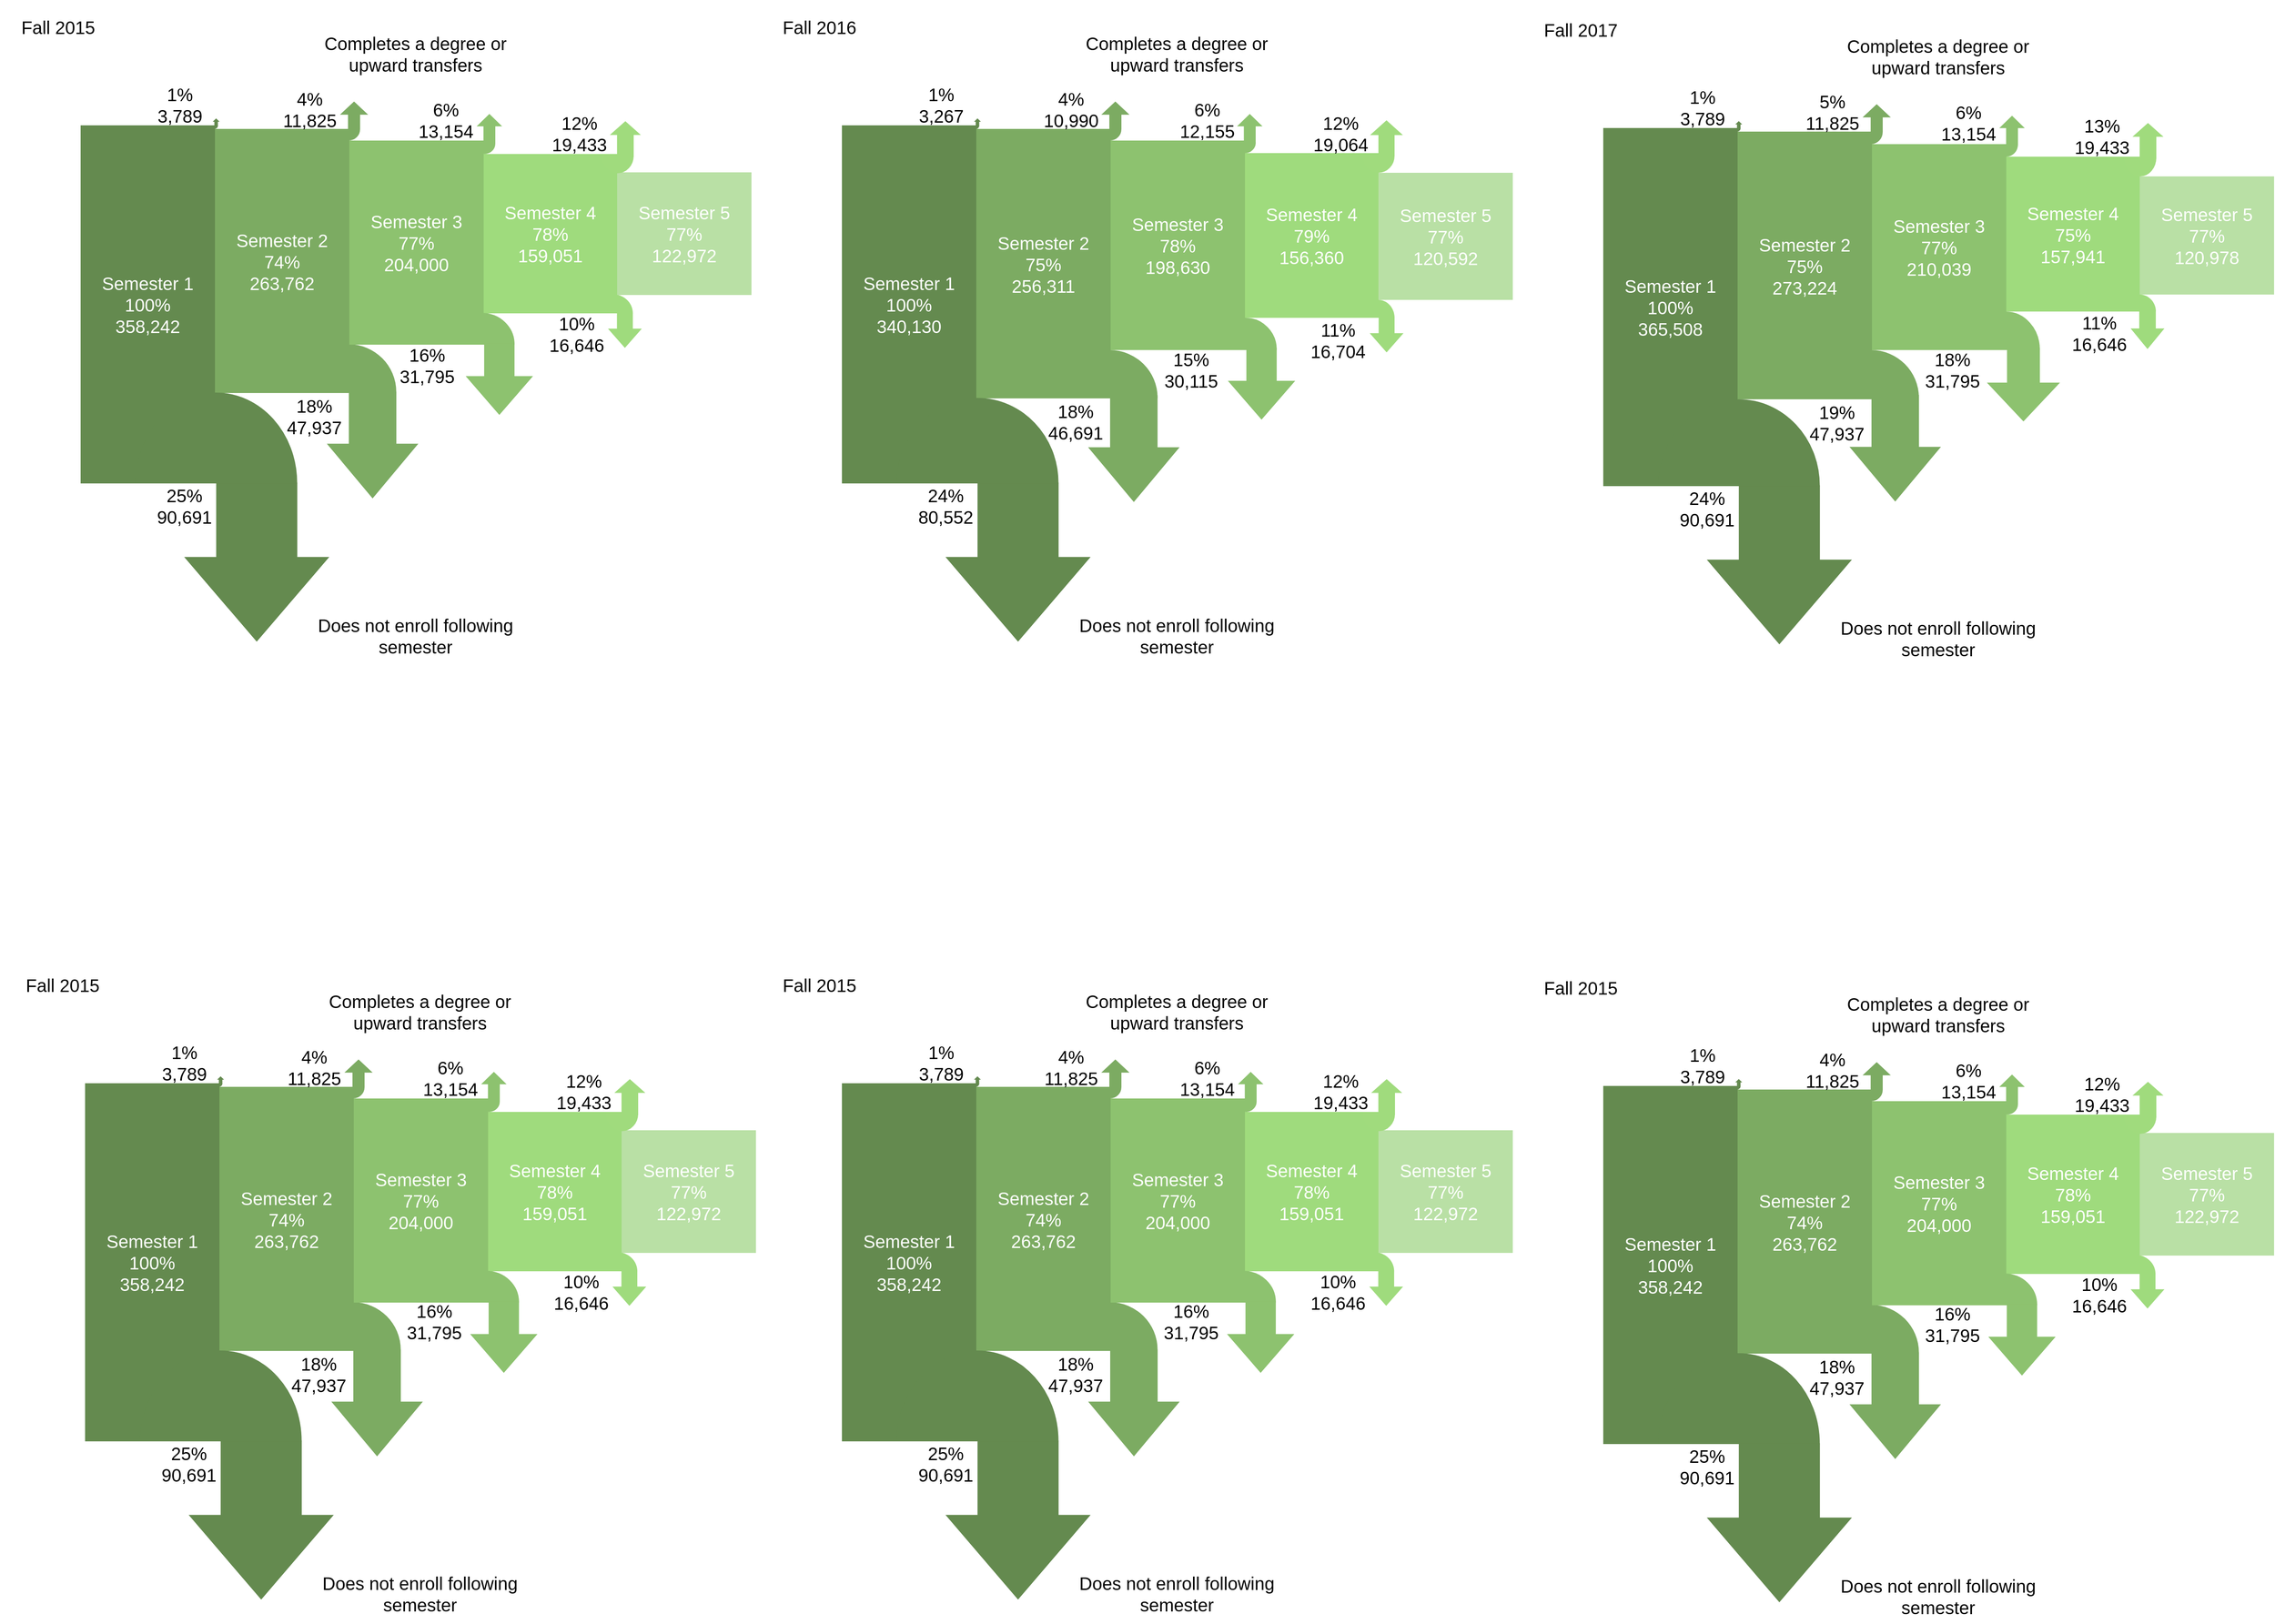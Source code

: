 <mxfile version="21.0.6" type="github" pages="2">
  <diagram name="Page-1" id="aFJhFqFk9B--9QyLlLoq">
    <mxGraphModel dx="2955" dy="1772" grid="1" gridSize="10" guides="1" tooltips="1" connect="1" arrows="1" fold="1" page="1" pageScale="1" pageWidth="850" pageHeight="1100" math="0" shadow="0">
      <root>
        <mxCell id="0" />
        <mxCell id="1" parent="0" />
        <mxCell id="rpRpTpSi7NvEV7vdiJDh-1" value="&lt;font style=&quot;font-size: 20px;&quot; color=&quot;#ffffff&quot;&gt;Semester 4&lt;br&gt;78%&lt;br&gt;159,051&lt;br&gt;&lt;/font&gt;" style="rounded=0;whiteSpace=wrap;html=1;labelBackgroundColor=none;fillStyle=solid;strokeColor=none;fillColor=#9FDB7D;gradientColor=none;" vertex="1" parent="1">
          <mxGeometry x="-1160" y="-898" width="149" height="178" as="geometry" />
        </mxCell>
        <mxCell id="rpRpTpSi7NvEV7vdiJDh-2" value="" style="verticalLabelPosition=bottom;verticalAlign=top;html=1;shape=mxgraph.basic.half_circle;flipV=1;fillColor=#8DC26F;strokeColor=#8DC26F;" vertex="1" parent="1">
          <mxGeometry x="-1198" y="-720" width="72" height="34.5" as="geometry" />
        </mxCell>
        <mxCell id="rpRpTpSi7NvEV7vdiJDh-3" value="" style="verticalLabelPosition=bottom;verticalAlign=top;html=1;shape=mxgraph.basic.half_circle;flipV=1;strokeColor=#7CAB62;fillColor=#7CAB62;" vertex="1" parent="1">
          <mxGeometry x="-1363.94" y="-685" width="105.88" height="53" as="geometry" />
        </mxCell>
        <mxCell id="rpRpTpSi7NvEV7vdiJDh-4" value="&lt;font color=&quot;#000000&quot;&gt;1%&lt;br&gt;3,789&lt;br&gt;&lt;/font&gt;" style="rounded=0;whiteSpace=wrap;html=1;labelBackgroundColor=none;fillStyle=solid;strokeColor=none;fontSize=20;fontColor=#FFFFFF;fillColor=none;gradientColor=none;container=0;" vertex="1" parent="1">
          <mxGeometry x="-1534.2" y="-975.99" width="70" height="45.99" as="geometry" />
        </mxCell>
        <mxCell id="rpRpTpSi7NvEV7vdiJDh-5" value="" style="verticalLabelPosition=bottom;verticalAlign=top;html=1;shape=mxgraph.basic.half_circle;flipV=1;rotation=-180;fillColor=#7CAB62;strokeColor=#7CAB62;" vertex="1" parent="1">
          <mxGeometry x="-1323.5" y="-925.5" width="25" height="12" as="geometry" />
        </mxCell>
        <mxCell id="rpRpTpSi7NvEV7vdiJDh-6" value="" style="group" vertex="1" connectable="0" parent="1">
          <mxGeometry x="-1040" y="-742" width="50" height="70" as="geometry" />
        </mxCell>
        <mxCell id="rpRpTpSi7NvEV7vdiJDh-7" value="" style="html=1;shadow=0;dashed=0;align=center;verticalAlign=middle;shape=mxgraph.arrows2.arrow;dy=0.53;dx=21.54;direction=south;notch=0;fillColor=#9FDB7D;strokeColor=none;" vertex="1" parent="rpRpTpSi7NvEV7vdiJDh-6">
          <mxGeometry x="18.8" y="21" width="37.75" height="39.65" as="geometry" />
        </mxCell>
        <mxCell id="rpRpTpSi7NvEV7vdiJDh-8" value="" style="verticalLabelPosition=bottom;verticalAlign=top;html=1;shape=mxgraph.basic.half_circle;flipV=1;fillColor=#9FDB7D;strokeColor=none;" vertex="1" parent="rpRpTpSi7NvEV7vdiJDh-6">
          <mxGeometry x="1.502" y="0.667" width="45.054" height="21.333" as="geometry" />
        </mxCell>
        <mxCell id="rpRpTpSi7NvEV7vdiJDh-9" value="" style="html=1;shadow=0;dashed=0;align=center;verticalAlign=middle;shape=mxgraph.arrows2.arrow;dy=0.57;dx=13.65;direction=south;notch=0;rotation=-180;fillColor=#7CAB62;strokeColor=#7CAB62;" vertex="1" parent="1">
          <mxGeometry x="-1319.2" y="-956" width="29" height="30" as="geometry" />
        </mxCell>
        <mxCell id="rpRpTpSi7NvEV7vdiJDh-10" value="" style="html=1;shadow=0;dashed=0;align=center;verticalAlign=middle;shape=mxgraph.arrows2.arrow;dy=0.53;dx=12.67;direction=south;notch=0;rotation=-180;fillColor=#8DC26F;strokeColor=#8DC26F;" vertex="1" parent="1">
          <mxGeometry x="-1166.6" y="-942" width="26" height="32" as="geometry" />
        </mxCell>
        <mxCell id="rpRpTpSi7NvEV7vdiJDh-11" value="" style="verticalLabelPosition=bottom;verticalAlign=top;html=1;shape=mxgraph.basic.half_circle;flipV=1;rotation=-180;fillColor=#8DC26F;strokeColor=#8DC26F;" vertex="1" parent="1">
          <mxGeometry x="-1170.5" y="-909.51" width="23" height="11" as="geometry" />
        </mxCell>
        <mxCell id="rpRpTpSi7NvEV7vdiJDh-12" value="&lt;font style=&quot;font-size: 20px;&quot; color=&quot;#ffffff&quot;&gt;Semester 1&lt;br&gt;100%&lt;br&gt;358,242&lt;br&gt;&lt;/font&gt;" style="rounded=0;whiteSpace=wrap;html=1;labelBackgroundColor=none;fillStyle=solid;strokeColor=none;fillColor=#648A4F;gradientColor=none;" vertex="1" parent="1">
          <mxGeometry x="-1610" y="-930" width="150" height="400" as="geometry" />
        </mxCell>
        <mxCell id="rpRpTpSi7NvEV7vdiJDh-13" value="" style="shape=singleArrow;direction=south;whiteSpace=wrap;html=1;arrowWidth=0.565;arrowSize=0.36;rotation=-180;fillColor=#648A4F;strokeColor=#648A4F;" vertex="1" parent="1">
          <mxGeometry x="-1461.3" y="-937" width="5.2" height="7" as="geometry" />
        </mxCell>
        <mxCell id="rpRpTpSi7NvEV7vdiJDh-14" value="&lt;font style=&quot;font-size: 20px;&quot; color=&quot;#ffffff&quot;&gt;Semester 2&lt;br&gt;74%&lt;br&gt;263,762&lt;br&gt;&lt;/font&gt;" style="rounded=0;whiteSpace=wrap;html=1;labelBackgroundColor=none;fillStyle=solid;strokeColor=none;fillColor=#7CAB62;gradientColor=none;" vertex="1" parent="1">
          <mxGeometry x="-1460" y="-926" width="150" height="295" as="geometry" />
        </mxCell>
        <mxCell id="rpRpTpSi7NvEV7vdiJDh-15" value="" style="html=1;shadow=0;dashed=0;align=center;verticalAlign=middle;shape=mxgraph.arrows2.arrow;dy=0.48;dx=59.93;direction=south;notch=0;strokeColor=#7CAB62;fillColor=#7CAB62;" vertex="1" parent="1">
          <mxGeometry x="-1334" y="-632" width="100" height="118" as="geometry" />
        </mxCell>
        <mxCell id="rpRpTpSi7NvEV7vdiJDh-16" value="&lt;font style=&quot;font-size: 20px;&quot; color=&quot;#ffffff&quot;&gt;Semester 5&lt;br&gt;77%&lt;br&gt;122,972&lt;br&gt;&lt;/font&gt;" style="rounded=0;whiteSpace=wrap;html=1;labelBackgroundColor=none;fillStyle=solid;strokeColor=none;fillColor=#B9E0A5;gradientColor=none;" vertex="1" parent="1">
          <mxGeometry x="-1011" y="-877.5" width="150" height="137" as="geometry" />
        </mxCell>
        <mxCell id="rpRpTpSi7NvEV7vdiJDh-17" value="&lt;font color=&quot;#000000&quot;&gt;Does not enroll following semester&lt;/font&gt;" style="rounded=0;whiteSpace=wrap;html=1;labelBackgroundColor=none;fillStyle=solid;strokeColor=none;fontSize=20;fontColor=#FFFFFF;fillColor=none;gradientColor=none;" vertex="1" parent="1">
          <mxGeometry x="-1353.48" y="-390" width="233.74" height="60" as="geometry" />
        </mxCell>
        <mxCell id="rpRpTpSi7NvEV7vdiJDh-18" value="&lt;font color=&quot;#000000&quot;&gt;Completes a degree or upward transfers&lt;/font&gt;" style="rounded=0;whiteSpace=wrap;html=1;labelBackgroundColor=none;fillStyle=solid;strokeColor=none;fontSize=20;fontColor=#FFFFFF;fillColor=none;gradientColor=none;" vertex="1" parent="1">
          <mxGeometry x="-1353.48" y="-1040" width="233.74" height="60" as="geometry" />
        </mxCell>
        <mxCell id="rpRpTpSi7NvEV7vdiJDh-19" value="&lt;font color=&quot;#000000&quot;&gt;4%&lt;br&gt;11,825&lt;br&gt;&lt;/font&gt;" style="rounded=0;whiteSpace=wrap;html=1;labelBackgroundColor=none;fillStyle=solid;strokeColor=none;fontSize=20;fontColor=#FFFFFF;fillColor=none;gradientColor=none;" vertex="1" parent="1">
          <mxGeometry x="-1389.2" y="-970" width="70" height="44" as="geometry" />
        </mxCell>
        <mxCell id="rpRpTpSi7NvEV7vdiJDh-20" value="&lt;font color=&quot;#000000&quot;&gt;6%&lt;br&gt;13,154&lt;br&gt;&lt;/font&gt;" style="rounded=0;whiteSpace=wrap;html=1;labelBackgroundColor=none;fillStyle=solid;strokeColor=none;fontSize=20;fontColor=#FFFFFF;fillColor=none;gradientColor=none;" vertex="1" parent="1">
          <mxGeometry x="-1236.6" y="-959.25" width="70" height="45.75" as="geometry" />
        </mxCell>
        <mxCell id="rpRpTpSi7NvEV7vdiJDh-21" value="&lt;font color=&quot;#000000&quot;&gt;Fall 2015&lt;/font&gt;" style="rounded=0;whiteSpace=wrap;html=1;labelBackgroundColor=none;fillStyle=solid;strokeColor=none;fontSize=20;fontColor=#FFFFFF;fillColor=none;gradientColor=none;" vertex="1" parent="1">
          <mxGeometry x="-1700" y="-1070" width="130" height="60" as="geometry" />
        </mxCell>
        <mxCell id="rpRpTpSi7NvEV7vdiJDh-22" value="" style="verticalLabelPosition=bottom;verticalAlign=top;html=1;shape=mxgraph.basic.half_circle;flipV=1;fillColor=#648A4F;strokeColor=#648A4F;" vertex="1" parent="1">
          <mxGeometry x="-1548.7" y="-631" width="180" height="100.5" as="geometry" />
        </mxCell>
        <mxCell id="rpRpTpSi7NvEV7vdiJDh-23" value="" style="html=1;shadow=0;dashed=0;align=center;verticalAlign=middle;shape=mxgraph.arrows2.arrow;dy=0.44;dx=93.35;direction=south;notch=0;fillColor=#648A4F;strokeColor=#648A4F;" vertex="1" parent="1">
          <mxGeometry x="-1493.3" y="-530.3" width="159.87" height="176.3" as="geometry" />
        </mxCell>
        <mxCell id="rpRpTpSi7NvEV7vdiJDh-24" value="&lt;font color=&quot;#000000&quot;&gt;25%&lt;br&gt;90,691&lt;br&gt;&lt;/font&gt;" style="rounded=0;whiteSpace=wrap;html=1;labelBackgroundColor=none;fillStyle=solid;strokeColor=none;fontSize=20;fontColor=#FFFFFF;fillColor=none;gradientColor=none;" vertex="1" parent="1">
          <mxGeometry x="-1529.03" y="-530" width="70" height="50" as="geometry" />
        </mxCell>
        <mxCell id="rpRpTpSi7NvEV7vdiJDh-25" value="&lt;font color=&quot;#000000&quot;&gt;18%&lt;br&gt;47,937&lt;br&gt;&lt;/font&gt;" style="rounded=0;whiteSpace=wrap;html=1;labelBackgroundColor=none;fillStyle=solid;strokeColor=none;fontSize=20;fontColor=#FFFFFF;fillColor=none;gradientColor=none;" vertex="1" parent="1">
          <mxGeometry x="-1379.2" y="-631" width="60" height="51" as="geometry" />
        </mxCell>
        <mxCell id="rpRpTpSi7NvEV7vdiJDh-26" value="" style="html=1;shadow=0;dashed=0;align=center;verticalAlign=middle;shape=mxgraph.arrows2.arrow;dy=0.55;dx=42.08;direction=south;notch=0;fillColor=#8DC26F;strokeColor=#8DC26F;" vertex="1" parent="1">
          <mxGeometry x="-1179" y="-686.25" width="73" height="79" as="geometry" />
        </mxCell>
        <mxCell id="rpRpTpSi7NvEV7vdiJDh-27" value="" style="verticalLabelPosition=bottom;verticalAlign=top;html=1;shape=mxgraph.basic.half_circle;flipV=1;rotation=-180;fillColor=#648A4F;strokeColor=#648A4F;" vertex="1" parent="1">
          <mxGeometry x="-1464.2" y="-929.5" width="7" height="3" as="geometry" />
        </mxCell>
        <mxCell id="rpRpTpSi7NvEV7vdiJDh-28" value="&lt;font color=&quot;#000000&quot;&gt;12%&lt;br&gt;19,433&lt;br&gt;&lt;/font&gt;" style="rounded=0;whiteSpace=wrap;html=1;labelBackgroundColor=none;fillStyle=solid;strokeColor=none;fontSize=20;fontColor=#FFFFFF;fillColor=none;gradientColor=none;" vertex="1" parent="1">
          <mxGeometry x="-1087.8" y="-946.51" width="70" height="51.5" as="geometry" />
        </mxCell>
        <mxCell id="rpRpTpSi7NvEV7vdiJDh-29" value="&lt;font style=&quot;font-size: 20px;&quot; color=&quot;#ffffff&quot;&gt;Semester 3&lt;br&gt;77%&lt;br&gt;204,000&lt;br&gt;&lt;/font&gt;" style="rounded=0;whiteSpace=wrap;html=1;labelBackgroundColor=none;fillStyle=solid;strokeColor=none;fillColor=#8DC26F;gradientColor=none;" vertex="1" parent="1">
          <mxGeometry x="-1310" y="-913" width="150" height="228" as="geometry" />
        </mxCell>
        <mxCell id="rpRpTpSi7NvEV7vdiJDh-30" value="&lt;font color=&quot;#000000&quot;&gt;16%&lt;br&gt;31,795&lt;br&gt;&lt;/font&gt;" style="rounded=0;whiteSpace=wrap;html=1;labelBackgroundColor=none;fillStyle=solid;strokeColor=none;fontSize=20;fontColor=#FFFFFF;fillColor=none;gradientColor=none;" vertex="1" parent="1">
          <mxGeometry x="-1253" y="-685" width="60" height="45" as="geometry" />
        </mxCell>
        <mxCell id="rpRpTpSi7NvEV7vdiJDh-31" value="" style="verticalLabelPosition=bottom;verticalAlign=top;html=1;shape=mxgraph.basic.half_circle;flipV=1;rotation=-180;fillColor=#a0db7d;strokeColor=#a0db7d;" vertex="1" parent="1">
          <mxGeometry x="-1028" y="-896" width="35" height="19" as="geometry" />
        </mxCell>
        <mxCell id="rpRpTpSi7NvEV7vdiJDh-32" value="" style="html=1;shadow=0;dashed=0;align=center;verticalAlign=middle;shape=mxgraph.arrows2.arrow;dy=0.45;dx=14.29;direction=south;notch=0;rotation=-180;fillColor=#a0db7d;strokeColor=#a0db7d;" vertex="1" parent="1">
          <mxGeometry x="-1017.8" y="-934.01" width="32" height="39" as="geometry" />
        </mxCell>
        <mxCell id="rpRpTpSi7NvEV7vdiJDh-33" value="&lt;font color=&quot;#000000&quot;&gt;10%&lt;br&gt;16,646&lt;br&gt;&lt;/font&gt;" style="rounded=0;whiteSpace=wrap;html=1;labelBackgroundColor=none;fillStyle=solid;strokeColor=none;fontSize=20;fontColor=#FFFFFF;fillColor=none;gradientColor=none;" vertex="1" parent="1">
          <mxGeometry x="-1091.2" y="-721" width="70" height="48" as="geometry" />
        </mxCell>
        <mxCell id="AX7mnTqwUvaXNK33T4vt-1" value="&lt;font style=&quot;font-size: 20px;&quot; color=&quot;#ffffff&quot;&gt;Semester 4&lt;br&gt;79%&lt;br&gt;156,360&lt;br&gt;&lt;/font&gt;" style="rounded=0;whiteSpace=wrap;html=1;labelBackgroundColor=none;fillStyle=solid;strokeColor=none;fillColor=#9FDB7D;gradientColor=none;" vertex="1" parent="1">
          <mxGeometry x="-310" y="-899" width="149" height="184" as="geometry" />
        </mxCell>
        <mxCell id="AX7mnTqwUvaXNK33T4vt-2" value="" style="verticalLabelPosition=bottom;verticalAlign=top;html=1;shape=mxgraph.basic.half_circle;flipV=1;fillColor=#8DC26F;strokeColor=#8DC26F;" vertex="1" parent="1">
          <mxGeometry x="-344" y="-714.5" width="69" height="35" as="geometry" />
        </mxCell>
        <mxCell id="AX7mnTqwUvaXNK33T4vt-3" value="" style="verticalLabelPosition=bottom;verticalAlign=top;html=1;shape=mxgraph.basic.half_circle;flipV=1;strokeColor=#7CAB62;fillColor=#7CAB62;" vertex="1" parent="1">
          <mxGeometry x="-513.94" y="-678.5" width="105.88" height="53" as="geometry" />
        </mxCell>
        <mxCell id="AX7mnTqwUvaXNK33T4vt-4" value="&lt;font color=&quot;#000000&quot;&gt;1%&lt;br&gt;3,267&lt;br&gt;&lt;/font&gt;" style="rounded=0;whiteSpace=wrap;html=1;labelBackgroundColor=none;fillStyle=solid;strokeColor=none;fontSize=20;fontColor=#FFFFFF;fillColor=none;gradientColor=none;container=0;" vertex="1" parent="1">
          <mxGeometry x="-684.2" y="-975.99" width="70" height="45.99" as="geometry" />
        </mxCell>
        <mxCell id="AX7mnTqwUvaXNK33T4vt-5" value="" style="verticalLabelPosition=bottom;verticalAlign=top;html=1;shape=mxgraph.basic.half_circle;flipV=1;rotation=-180;fillColor=#7CAB62;strokeColor=#7CAB62;" vertex="1" parent="1">
          <mxGeometry x="-473.5" y="-925.5" width="25" height="12" as="geometry" />
        </mxCell>
        <mxCell id="AX7mnTqwUvaXNK33T4vt-6" value="" style="group" vertex="1" connectable="0" parent="1">
          <mxGeometry x="-190" y="-742" width="50" height="70" as="geometry" />
        </mxCell>
        <mxCell id="AX7mnTqwUvaXNK33T4vt-7" value="" style="html=1;shadow=0;dashed=0;align=center;verticalAlign=middle;shape=mxgraph.arrows2.arrow;dy=0.53;dx=21.54;direction=south;notch=0;fillColor=#9FDB7D;strokeColor=none;" vertex="1" parent="AX7mnTqwUvaXNK33T4vt-6">
          <mxGeometry x="19.25" y="26" width="37.75" height="39.65" as="geometry" />
        </mxCell>
        <mxCell id="AX7mnTqwUvaXNK33T4vt-8" value="" style="verticalLabelPosition=bottom;verticalAlign=top;html=1;shape=mxgraph.basic.half_circle;flipV=1;fillColor=#9FDB7D;strokeColor=none;" vertex="1" parent="AX7mnTqwUvaXNK33T4vt-6">
          <mxGeometry x="11" y="7" width="36" height="20" as="geometry" />
        </mxCell>
        <mxCell id="AX7mnTqwUvaXNK33T4vt-9" value="" style="html=1;shadow=0;dashed=0;align=center;verticalAlign=middle;shape=mxgraph.arrows2.arrow;dy=0.57;dx=13.65;direction=south;notch=0;rotation=-180;fillColor=#7CAB62;strokeColor=#7CAB62;" vertex="1" parent="1">
          <mxGeometry x="-469.2" y="-956" width="29" height="30" as="geometry" />
        </mxCell>
        <mxCell id="AX7mnTqwUvaXNK33T4vt-10" value="" style="html=1;shadow=0;dashed=0;align=center;verticalAlign=middle;shape=mxgraph.arrows2.arrow;dy=0.53;dx=12.67;direction=south;notch=0;rotation=-180;fillColor=#8DC26F;strokeColor=#8DC26F;" vertex="1" parent="1">
          <mxGeometry x="-317.65" y="-942" width="26" height="32" as="geometry" />
        </mxCell>
        <mxCell id="AX7mnTqwUvaXNK33T4vt-11" value="" style="verticalLabelPosition=bottom;verticalAlign=top;html=1;shape=mxgraph.basic.half_circle;flipV=1;rotation=-180;fillColor=#8DC26F;strokeColor=#8DC26F;" vertex="1" parent="1">
          <mxGeometry x="-321.5" y="-910.5" width="23" height="11" as="geometry" />
        </mxCell>
        <mxCell id="AX7mnTqwUvaXNK33T4vt-12" value="&lt;font style=&quot;font-size: 20px;&quot; color=&quot;#ffffff&quot;&gt;Semester 1&lt;br&gt;100%&lt;br&gt;340,130&lt;br&gt;&lt;/font&gt;" style="rounded=0;whiteSpace=wrap;html=1;labelBackgroundColor=none;fillStyle=solid;strokeColor=none;fillColor=#648A4F;gradientColor=none;" vertex="1" parent="1">
          <mxGeometry x="-760" y="-930" width="150" height="400" as="geometry" />
        </mxCell>
        <mxCell id="AX7mnTqwUvaXNK33T4vt-13" value="" style="shape=singleArrow;direction=south;whiteSpace=wrap;html=1;arrowWidth=0.565;arrowSize=0.36;rotation=-180;fillColor=#648A4F;strokeColor=#648A4F;" vertex="1" parent="1">
          <mxGeometry x="-611.27" y="-937" width="5.2" height="7" as="geometry" />
        </mxCell>
        <mxCell id="AX7mnTqwUvaXNK33T4vt-14" value="&lt;font style=&quot;font-size: 20px;&quot; color=&quot;#ffffff&quot;&gt;Semester 2&lt;br&gt;75%&lt;br&gt;256,311&lt;br&gt;&lt;/font&gt;" style="rounded=0;whiteSpace=wrap;html=1;labelBackgroundColor=none;fillStyle=solid;strokeColor=none;fillColor=#7CAB62;gradientColor=none;" vertex="1" parent="1">
          <mxGeometry x="-610" y="-926" width="150" height="301" as="geometry" />
        </mxCell>
        <mxCell id="AX7mnTqwUvaXNK33T4vt-15" value="" style="html=1;shadow=0;dashed=0;align=center;verticalAlign=middle;shape=mxgraph.arrows2.arrow;dy=0.48;dx=59.93;direction=south;notch=0;strokeColor=#7CAB62;fillColor=#7CAB62;" vertex="1" parent="1">
          <mxGeometry x="-484.1" y="-628" width="100" height="118" as="geometry" />
        </mxCell>
        <mxCell id="AX7mnTqwUvaXNK33T4vt-16" value="&lt;font style=&quot;font-size: 20px;&quot; color=&quot;#ffffff&quot;&gt;Semester 5&lt;br&gt;77%&lt;br&gt;120,592&lt;br&gt;&lt;/font&gt;" style="rounded=0;whiteSpace=wrap;html=1;labelBackgroundColor=none;fillStyle=solid;strokeColor=none;fillColor=#B9E0A5;gradientColor=none;" vertex="1" parent="1">
          <mxGeometry x="-161" y="-877" width="150" height="142" as="geometry" />
        </mxCell>
        <mxCell id="AX7mnTqwUvaXNK33T4vt-17" value="&lt;font color=&quot;#000000&quot;&gt;Does not enroll following semester&lt;/font&gt;" style="rounded=0;whiteSpace=wrap;html=1;labelBackgroundColor=none;fillStyle=solid;strokeColor=none;fontSize=20;fontColor=#FFFFFF;fillColor=none;gradientColor=none;" vertex="1" parent="1">
          <mxGeometry x="-503.48" y="-390" width="233.74" height="60" as="geometry" />
        </mxCell>
        <mxCell id="AX7mnTqwUvaXNK33T4vt-18" value="&lt;font color=&quot;#000000&quot;&gt;Completes a degree or upward transfers&lt;/font&gt;" style="rounded=0;whiteSpace=wrap;html=1;labelBackgroundColor=none;fillStyle=solid;strokeColor=none;fontSize=20;fontColor=#FFFFFF;fillColor=none;gradientColor=none;" vertex="1" parent="1">
          <mxGeometry x="-503.48" y="-1040" width="233.74" height="60" as="geometry" />
        </mxCell>
        <mxCell id="AX7mnTqwUvaXNK33T4vt-19" value="&lt;font color=&quot;#000000&quot;&gt;4%&lt;br&gt;10,990&lt;br&gt;&lt;/font&gt;" style="rounded=0;whiteSpace=wrap;html=1;labelBackgroundColor=none;fillStyle=solid;strokeColor=none;fontSize=20;fontColor=#FFFFFF;fillColor=none;gradientColor=none;" vertex="1" parent="1">
          <mxGeometry x="-539.2" y="-970" width="70" height="44" as="geometry" />
        </mxCell>
        <mxCell id="AX7mnTqwUvaXNK33T4vt-20" value="&lt;font color=&quot;#000000&quot;&gt;6%&lt;br&gt;12,155&lt;br&gt;&lt;/font&gt;" style="rounded=0;whiteSpace=wrap;html=1;labelBackgroundColor=none;fillStyle=solid;strokeColor=none;fontSize=20;fontColor=#FFFFFF;fillColor=none;gradientColor=none;" vertex="1" parent="1">
          <mxGeometry x="-386.6" y="-959.25" width="70" height="45.75" as="geometry" />
        </mxCell>
        <mxCell id="AX7mnTqwUvaXNK33T4vt-21" value="&lt;font color=&quot;#000000&quot;&gt;Fall 2016&lt;/font&gt;" style="rounded=0;whiteSpace=wrap;html=1;labelBackgroundColor=none;fillStyle=solid;strokeColor=none;fontSize=20;fontColor=#FFFFFF;fillColor=none;gradientColor=none;" vertex="1" parent="1">
          <mxGeometry x="-850" y="-1070" width="130" height="60" as="geometry" />
        </mxCell>
        <mxCell id="AX7mnTqwUvaXNK33T4vt-22" value="" style="verticalLabelPosition=bottom;verticalAlign=top;html=1;shape=mxgraph.basic.half_circle;flipV=1;fillColor=#648A4F;strokeColor=#648A4F;" vertex="1" parent="1">
          <mxGeometry x="-698.7" y="-625" width="180" height="94.5" as="geometry" />
        </mxCell>
        <mxCell id="AX7mnTqwUvaXNK33T4vt-23" value="" style="html=1;shadow=0;dashed=0;align=center;verticalAlign=middle;shape=mxgraph.arrows2.arrow;dy=0.44;dx=93.35;direction=south;notch=0;fillColor=#648A4F;strokeColor=#648A4F;" vertex="1" parent="1">
          <mxGeometry x="-643.3" y="-530.3" width="159.87" height="176.3" as="geometry" />
        </mxCell>
        <mxCell id="AX7mnTqwUvaXNK33T4vt-24" value="&lt;font color=&quot;#000000&quot;&gt;24%&lt;br&gt;80,552&lt;br&gt;&lt;/font&gt;" style="rounded=0;whiteSpace=wrap;html=1;labelBackgroundColor=none;fillStyle=solid;strokeColor=none;fontSize=20;fontColor=#FFFFFF;fillColor=none;gradientColor=none;" vertex="1" parent="1">
          <mxGeometry x="-679.03" y="-530" width="70" height="50" as="geometry" />
        </mxCell>
        <mxCell id="AX7mnTqwUvaXNK33T4vt-25" value="&lt;font color=&quot;#000000&quot;&gt;18%&lt;br&gt;46,691&lt;br&gt;&lt;/font&gt;" style="rounded=0;whiteSpace=wrap;html=1;labelBackgroundColor=none;fillStyle=solid;strokeColor=none;fontSize=20;fontColor=#FFFFFF;fillColor=none;gradientColor=none;" vertex="1" parent="1">
          <mxGeometry x="-529.2" y="-625" width="60" height="51" as="geometry" />
        </mxCell>
        <mxCell id="AX7mnTqwUvaXNK33T4vt-26" value="" style="html=1;shadow=0;dashed=0;align=center;verticalAlign=middle;shape=mxgraph.arrows2.arrow;dy=0.55;dx=42.08;direction=south;notch=0;fillColor=#8DC26F;strokeColor=#8DC26F;" vertex="1" parent="1">
          <mxGeometry x="-328" y="-681" width="73" height="79" as="geometry" />
        </mxCell>
        <mxCell id="AX7mnTqwUvaXNK33T4vt-27" value="" style="verticalLabelPosition=bottom;verticalAlign=top;html=1;shape=mxgraph.basic.half_circle;flipV=1;rotation=-180;fillColor=#648A4F;strokeColor=#648A4F;" vertex="1" parent="1">
          <mxGeometry x="-614.2" y="-929.5" width="7" height="3.1" as="geometry" />
        </mxCell>
        <mxCell id="AX7mnTqwUvaXNK33T4vt-28" value="&lt;font color=&quot;#000000&quot;&gt;12%&lt;br&gt;19,064&lt;br&gt;&lt;/font&gt;" style="rounded=0;whiteSpace=wrap;html=1;labelBackgroundColor=none;fillStyle=solid;strokeColor=none;fontSize=20;fontColor=#FFFFFF;fillColor=none;gradientColor=none;" vertex="1" parent="1">
          <mxGeometry x="-237.8" y="-946.51" width="70" height="51.5" as="geometry" />
        </mxCell>
        <mxCell id="AX7mnTqwUvaXNK33T4vt-29" value="&lt;font style=&quot;font-size: 20px;&quot; color=&quot;#ffffff&quot;&gt;Semester 3&lt;br&gt;78%&lt;br&gt;198,630&lt;br&gt;&lt;/font&gt;" style="rounded=0;whiteSpace=wrap;html=1;labelBackgroundColor=none;fillStyle=solid;strokeColor=none;fillColor=#8DC26F;gradientColor=none;" vertex="1" parent="1">
          <mxGeometry x="-460" y="-913" width="150" height="234" as="geometry" />
        </mxCell>
        <mxCell id="AX7mnTqwUvaXNK33T4vt-30" value="&lt;font color=&quot;#000000&quot;&gt;15%&lt;br&gt;30,115&lt;br&gt;&lt;/font&gt;" style="rounded=0;whiteSpace=wrap;html=1;labelBackgroundColor=none;fillStyle=solid;strokeColor=none;fontSize=20;fontColor=#FFFFFF;fillColor=none;gradientColor=none;" vertex="1" parent="1">
          <mxGeometry x="-400" y="-679.5" width="60" height="45" as="geometry" />
        </mxCell>
        <mxCell id="AX7mnTqwUvaXNK33T4vt-31" value="" style="verticalLabelPosition=bottom;verticalAlign=top;html=1;shape=mxgraph.basic.half_circle;flipV=1;rotation=-180;fillColor=#a0db7d;strokeColor=#a0db7d;" vertex="1" parent="1">
          <mxGeometry x="-178.5" y="-896" width="35" height="18.5" as="geometry" />
        </mxCell>
        <mxCell id="AX7mnTqwUvaXNK33T4vt-32" value="" style="html=1;shadow=0;dashed=0;align=center;verticalAlign=middle;shape=mxgraph.arrows2.arrow;dy=0.5;dx=15.33;direction=south;notch=0;rotation=-180;fillColor=#a0db7d;strokeColor=#a0db7d;" vertex="1" parent="1">
          <mxGeometry x="-169" y="-935" width="34" height="39" as="geometry" />
        </mxCell>
        <mxCell id="AX7mnTqwUvaXNK33T4vt-33" value="&lt;font color=&quot;#000000&quot;&gt;11%&lt;br&gt;16,704&lt;br&gt;&lt;/font&gt;" style="rounded=0;whiteSpace=wrap;html=1;labelBackgroundColor=none;fillStyle=solid;strokeColor=none;fontSize=20;fontColor=#FFFFFF;fillColor=none;gradientColor=none;" vertex="1" parent="1">
          <mxGeometry x="-241.2" y="-714.5" width="70" height="48" as="geometry" />
        </mxCell>
        <mxCell id="AX7mnTqwUvaXNK33T4vt-34" value="&lt;font style=&quot;font-size: 20px;&quot; color=&quot;#ffffff&quot;&gt;Semester 4&lt;br&gt;75%&lt;br&gt;157,941&lt;br&gt;&lt;/font&gt;" style="rounded=0;whiteSpace=wrap;html=1;labelBackgroundColor=none;fillStyle=solid;strokeColor=none;fillColor=#9FDB7D;gradientColor=none;" vertex="1" parent="1">
          <mxGeometry x="540" y="-895" width="149" height="173" as="geometry" />
        </mxCell>
        <mxCell id="AX7mnTqwUvaXNK33T4vt-35" value="" style="verticalLabelPosition=bottom;verticalAlign=top;html=1;shape=mxgraph.basic.half_circle;flipV=1;fillColor=#8DC26F;strokeColor=#8DC26F;" vertex="1" parent="1">
          <mxGeometry x="502" y="-721.5" width="75" height="42" as="geometry" />
        </mxCell>
        <mxCell id="AX7mnTqwUvaXNK33T4vt-36" value="" style="verticalLabelPosition=bottom;verticalAlign=top;html=1;shape=mxgraph.basic.half_circle;flipV=1;strokeColor=#7CAB62;fillColor=#7CAB62;" vertex="1" parent="1">
          <mxGeometry x="336.06" y="-678.5" width="105.88" height="53" as="geometry" />
        </mxCell>
        <mxCell id="AX7mnTqwUvaXNK33T4vt-37" value="&lt;font color=&quot;#000000&quot;&gt;1%&lt;br&gt;3,789&lt;br&gt;&lt;/font&gt;" style="rounded=0;whiteSpace=wrap;html=1;labelBackgroundColor=none;fillStyle=solid;strokeColor=none;fontSize=20;fontColor=#FFFFFF;fillColor=none;gradientColor=none;container=0;" vertex="1" parent="1">
          <mxGeometry x="165.8" y="-972.99" width="70" height="45.99" as="geometry" />
        </mxCell>
        <mxCell id="AX7mnTqwUvaXNK33T4vt-38" value="" style="verticalLabelPosition=bottom;verticalAlign=top;html=1;shape=mxgraph.basic.half_circle;flipV=1;rotation=-180;fillColor=#7CAB62;strokeColor=#7CAB62;" vertex="1" parent="1">
          <mxGeometry x="376.5" y="-922.5" width="25" height="13" as="geometry" />
        </mxCell>
        <mxCell id="AX7mnTqwUvaXNK33T4vt-39" value="" style="group" vertex="1" connectable="0" parent="1">
          <mxGeometry x="660" y="-750.1" width="56.55" height="70" as="geometry" />
        </mxCell>
        <mxCell id="AX7mnTqwUvaXNK33T4vt-40" value="" style="html=1;shadow=0;dashed=0;align=center;verticalAlign=middle;shape=mxgraph.arrows2.arrow;dy=0.51;dx=23;direction=south;notch=0;fillColor=#9FDB7D;strokeColor=none;" vertex="1" parent="AX7mnTqwUvaXNK33T4vt-39">
          <mxGeometry x="18.8" y="27" width="37.75" height="43" as="geometry" />
        </mxCell>
        <mxCell id="AX7mnTqwUvaXNK33T4vt-41" value="" style="verticalLabelPosition=bottom;verticalAlign=top;html=1;shape=mxgraph.basic.half_circle;flipV=1;fillColor=#9FDB7D;strokeColor=none;" vertex="1" parent="AX7mnTqwUvaXNK33T4vt-39">
          <mxGeometry x="10" y="9" width="37" height="19" as="geometry" />
        </mxCell>
        <mxCell id="AX7mnTqwUvaXNK33T4vt-42" value="" style="html=1;shadow=0;dashed=0;align=center;verticalAlign=middle;shape=mxgraph.arrows2.arrow;dy=0.57;dx=13.65;direction=south;notch=0;rotation=-180;fillColor=#7CAB62;strokeColor=#7CAB62;" vertex="1" parent="1">
          <mxGeometry x="380.8" y="-953" width="29" height="30" as="geometry" />
        </mxCell>
        <mxCell id="AX7mnTqwUvaXNK33T4vt-43" value="" style="html=1;shadow=0;dashed=0;align=center;verticalAlign=middle;shape=mxgraph.arrows2.arrow;dy=0.53;dx=12.67;direction=south;notch=0;rotation=-180;fillColor=#8DC26F;strokeColor=#8DC26F;" vertex="1" parent="1">
          <mxGeometry x="533.4" y="-940" width="26" height="32" as="geometry" />
        </mxCell>
        <mxCell id="AX7mnTqwUvaXNK33T4vt-44" value="" style="verticalLabelPosition=bottom;verticalAlign=top;html=1;shape=mxgraph.basic.half_circle;flipV=1;rotation=-180;fillColor=#8DC26F;strokeColor=#8DC26F;" vertex="1" parent="1">
          <mxGeometry x="527.5" y="-908.5" width="25" height="13" as="geometry" />
        </mxCell>
        <mxCell id="AX7mnTqwUvaXNK33T4vt-45" value="&lt;font style=&quot;font-size: 20px;&quot; color=&quot;#ffffff&quot;&gt;Semester 1&lt;br&gt;100%&lt;br&gt;365,508&lt;br&gt;&lt;/font&gt;" style="rounded=0;whiteSpace=wrap;html=1;labelBackgroundColor=none;fillStyle=solid;strokeColor=none;fillColor=#648A4F;gradientColor=none;" vertex="1" parent="1">
          <mxGeometry x="90" y="-927" width="150" height="400" as="geometry" />
        </mxCell>
        <mxCell id="AX7mnTqwUvaXNK33T4vt-46" value="" style="shape=singleArrow;direction=south;whiteSpace=wrap;html=1;arrowWidth=0.565;arrowSize=0.36;rotation=-180;fillColor=#648A4F;strokeColor=#648A4F;" vertex="1" parent="1">
          <mxGeometry x="238.7" y="-934" width="5.2" height="7" as="geometry" />
        </mxCell>
        <mxCell id="AX7mnTqwUvaXNK33T4vt-47" value="&lt;font style=&quot;font-size: 20px;&quot; color=&quot;#ffffff&quot;&gt;Semester 2&lt;br&gt;75%&lt;br&gt;273,224&lt;br&gt;&lt;/font&gt;" style="rounded=0;whiteSpace=wrap;html=1;labelBackgroundColor=none;fillStyle=solid;strokeColor=none;fillColor=#7CAB62;gradientColor=none;" vertex="1" parent="1">
          <mxGeometry x="240" y="-923" width="150" height="299" as="geometry" />
        </mxCell>
        <mxCell id="AX7mnTqwUvaXNK33T4vt-48" value="" style="html=1;shadow=0;dashed=0;align=center;verticalAlign=middle;shape=mxgraph.arrows2.arrow;dy=0.48;dx=59.93;direction=south;notch=0;strokeColor=#7CAB62;fillColor=#7CAB62;" vertex="1" parent="1">
          <mxGeometry x="366" y="-628.5" width="100" height="118" as="geometry" />
        </mxCell>
        <mxCell id="AX7mnTqwUvaXNK33T4vt-49" value="&lt;font style=&quot;font-size: 20px;&quot; color=&quot;#ffffff&quot;&gt;Semester 5&lt;br&gt;77%&lt;br&gt;120,978&lt;br&gt;&lt;/font&gt;" style="rounded=0;whiteSpace=wrap;html=1;labelBackgroundColor=none;fillStyle=solid;strokeColor=none;fillColor=#B9E0A5;gradientColor=none;" vertex="1" parent="1">
          <mxGeometry x="689" y="-873" width="150" height="132" as="geometry" />
        </mxCell>
        <mxCell id="AX7mnTqwUvaXNK33T4vt-50" value="&lt;font color=&quot;#000000&quot;&gt;Does not enroll following semester&lt;/font&gt;" style="rounded=0;whiteSpace=wrap;html=1;labelBackgroundColor=none;fillStyle=solid;strokeColor=none;fontSize=20;fontColor=#FFFFFF;fillColor=none;gradientColor=none;" vertex="1" parent="1">
          <mxGeometry x="346.52" y="-387" width="233.74" height="60" as="geometry" />
        </mxCell>
        <mxCell id="AX7mnTqwUvaXNK33T4vt-51" value="&lt;font color=&quot;#000000&quot;&gt;Completes a degree or upward transfers&lt;/font&gt;" style="rounded=0;whiteSpace=wrap;html=1;labelBackgroundColor=none;fillStyle=solid;strokeColor=none;fontSize=20;fontColor=#FFFFFF;fillColor=none;gradientColor=none;" vertex="1" parent="1">
          <mxGeometry x="346.52" y="-1037" width="233.74" height="60" as="geometry" />
        </mxCell>
        <mxCell id="AX7mnTqwUvaXNK33T4vt-52" value="&lt;font color=&quot;#000000&quot;&gt;5%&lt;br&gt;11,825&lt;br&gt;&lt;/font&gt;" style="rounded=0;whiteSpace=wrap;html=1;labelBackgroundColor=none;fillStyle=solid;strokeColor=none;fontSize=20;fontColor=#FFFFFF;fillColor=none;gradientColor=none;" vertex="1" parent="1">
          <mxGeometry x="310.8" y="-967" width="70" height="44" as="geometry" />
        </mxCell>
        <mxCell id="AX7mnTqwUvaXNK33T4vt-53" value="&lt;font color=&quot;#000000&quot;&gt;6%&lt;br&gt;13,154&lt;br&gt;&lt;/font&gt;" style="rounded=0;whiteSpace=wrap;html=1;labelBackgroundColor=none;fillStyle=solid;strokeColor=none;fontSize=20;fontColor=#FFFFFF;fillColor=none;gradientColor=none;" vertex="1" parent="1">
          <mxGeometry x="463.4" y="-956.25" width="70" height="45.75" as="geometry" />
        </mxCell>
        <mxCell id="AX7mnTqwUvaXNK33T4vt-54" value="&lt;font color=&quot;#000000&quot;&gt;Fall 2017&lt;/font&gt;" style="rounded=0;whiteSpace=wrap;html=1;labelBackgroundColor=none;fillStyle=solid;strokeColor=none;fontSize=20;fontColor=#FFFFFF;fillColor=none;gradientColor=none;" vertex="1" parent="1">
          <mxGeometry y="-1067" width="130" height="60" as="geometry" />
        </mxCell>
        <mxCell id="AX7mnTqwUvaXNK33T4vt-55" value="" style="verticalLabelPosition=bottom;verticalAlign=top;html=1;shape=mxgraph.basic.half_circle;flipV=1;fillColor=#648A4F;strokeColor=#648A4F;" vertex="1" parent="1">
          <mxGeometry x="151.3" y="-623.5" width="180" height="96" as="geometry" />
        </mxCell>
        <mxCell id="AX7mnTqwUvaXNK33T4vt-56" value="" style="html=1;shadow=0;dashed=0;align=center;verticalAlign=middle;shape=mxgraph.arrows2.arrow;dy=0.44;dx=93.35;direction=south;notch=0;fillColor=#648A4F;strokeColor=#648A4F;" vertex="1" parent="1">
          <mxGeometry x="206.7" y="-527.3" width="159.87" height="176.3" as="geometry" />
        </mxCell>
        <mxCell id="AX7mnTqwUvaXNK33T4vt-57" value="&lt;font color=&quot;#000000&quot;&gt;24%&lt;br&gt;90,691&lt;br&gt;&lt;/font&gt;" style="rounded=0;whiteSpace=wrap;html=1;labelBackgroundColor=none;fillStyle=solid;strokeColor=none;fontSize=20;fontColor=#FFFFFF;fillColor=none;gradientColor=none;" vertex="1" parent="1">
          <mxGeometry x="170.97" y="-527" width="70" height="50" as="geometry" />
        </mxCell>
        <mxCell id="AX7mnTqwUvaXNK33T4vt-58" value="&lt;font color=&quot;#000000&quot;&gt;19%&lt;br&gt;47,937&lt;br&gt;&lt;/font&gt;" style="rounded=0;whiteSpace=wrap;html=1;labelBackgroundColor=none;fillStyle=solid;strokeColor=none;fontSize=20;fontColor=#FFFFFF;fillColor=none;gradientColor=none;" vertex="1" parent="1">
          <mxGeometry x="320.8" y="-623.5" width="60" height="51" as="geometry" />
        </mxCell>
        <mxCell id="AX7mnTqwUvaXNK33T4vt-59" value="" style="html=1;shadow=0;dashed=0;align=center;verticalAlign=middle;shape=mxgraph.arrows2.arrow;dy=0.55;dx=42.08;direction=south;notch=0;fillColor=#8DC26F;strokeColor=#8DC26F;" vertex="1" parent="1">
          <mxGeometry x="519.5" y="-681" width="79.3" height="81" as="geometry" />
        </mxCell>
        <mxCell id="AX7mnTqwUvaXNK33T4vt-60" value="" style="verticalLabelPosition=bottom;verticalAlign=top;html=1;shape=mxgraph.basic.half_circle;flipV=1;rotation=-180;fillColor=#648A4F;strokeColor=#648A4F;" vertex="1" parent="1">
          <mxGeometry x="235.8" y="-926.5" width="7" height="3" as="geometry" />
        </mxCell>
        <mxCell id="AX7mnTqwUvaXNK33T4vt-61" value="&lt;font color=&quot;#000000&quot;&gt;13%&lt;br&gt;19,433&lt;br&gt;&lt;/font&gt;" style="rounded=0;whiteSpace=wrap;html=1;labelBackgroundColor=none;fillStyle=solid;strokeColor=none;fontSize=20;fontColor=#FFFFFF;fillColor=none;gradientColor=none;" vertex="1" parent="1">
          <mxGeometry x="612.2" y="-943.51" width="70" height="51.5" as="geometry" />
        </mxCell>
        <mxCell id="AX7mnTqwUvaXNK33T4vt-62" value="&lt;font style=&quot;font-size: 20px;&quot; color=&quot;#ffffff&quot;&gt;Semester 3&lt;br&gt;77%&lt;br&gt;210,039&lt;br&gt;&lt;/font&gt;" style="rounded=0;whiteSpace=wrap;html=1;labelBackgroundColor=none;fillStyle=solid;strokeColor=none;fillColor=#8DC26F;gradientColor=none;" vertex="1" parent="1">
          <mxGeometry x="390" y="-909" width="150" height="230" as="geometry" />
        </mxCell>
        <mxCell id="AX7mnTqwUvaXNK33T4vt-63" value="&lt;font color=&quot;#000000&quot;&gt;18%&lt;br&gt;31,795&lt;br&gt;&lt;/font&gt;" style="rounded=0;whiteSpace=wrap;html=1;labelBackgroundColor=none;fillStyle=solid;strokeColor=none;fontSize=20;fontColor=#FFFFFF;fillColor=none;gradientColor=none;" vertex="1" parent="1">
          <mxGeometry x="450" y="-679.5" width="60" height="45" as="geometry" />
        </mxCell>
        <mxCell id="AX7mnTqwUvaXNK33T4vt-64" value="" style="verticalLabelPosition=bottom;verticalAlign=top;html=1;shape=mxgraph.basic.half_circle;flipV=1;rotation=-180;fillColor=#a0db7d;strokeColor=#a0db7d;" vertex="1" parent="1">
          <mxGeometry x="672" y="-894" width="35" height="20.5" as="geometry" />
        </mxCell>
        <mxCell id="AX7mnTqwUvaXNK33T4vt-65" value="" style="html=1;shadow=0;dashed=0;align=center;verticalAlign=middle;shape=mxgraph.arrows2.arrow;dy=0.45;dx=14.29;direction=south;notch=0;rotation=-180;fillColor=#a0db7d;strokeColor=#a0db7d;" vertex="1" parent="1">
          <mxGeometry x="682.2" y="-932" width="32" height="39" as="geometry" />
        </mxCell>
        <mxCell id="AX7mnTqwUvaXNK33T4vt-66" value="&lt;font color=&quot;#000000&quot;&gt;11%&lt;br&gt;16,646&lt;br&gt;&lt;/font&gt;" style="rounded=0;whiteSpace=wrap;html=1;labelBackgroundColor=none;fillStyle=solid;strokeColor=none;fontSize=20;fontColor=#FFFFFF;fillColor=none;gradientColor=none;" vertex="1" parent="1">
          <mxGeometry x="608.8" y="-722" width="70" height="48" as="geometry" />
        </mxCell>
        <mxCell id="AX7mnTqwUvaXNK33T4vt-67" value="&lt;font style=&quot;font-size: 20px;&quot; color=&quot;#ffffff&quot;&gt;Semester 4&lt;br&gt;78%&lt;br&gt;159,051&lt;br&gt;&lt;/font&gt;" style="rounded=0;whiteSpace=wrap;html=1;labelBackgroundColor=none;fillStyle=solid;strokeColor=none;fillColor=#9FDB7D;gradientColor=none;" vertex="1" parent="1">
          <mxGeometry x="-1155" y="172" width="149" height="178" as="geometry" />
        </mxCell>
        <mxCell id="AX7mnTqwUvaXNK33T4vt-68" value="" style="verticalLabelPosition=bottom;verticalAlign=top;html=1;shape=mxgraph.basic.half_circle;flipV=1;fillColor=#8DC26F;strokeColor=#8DC26F;" vertex="1" parent="1">
          <mxGeometry x="-1193" y="350" width="72" height="34.5" as="geometry" />
        </mxCell>
        <mxCell id="AX7mnTqwUvaXNK33T4vt-69" value="" style="verticalLabelPosition=bottom;verticalAlign=top;html=1;shape=mxgraph.basic.half_circle;flipV=1;strokeColor=#7CAB62;fillColor=#7CAB62;" vertex="1" parent="1">
          <mxGeometry x="-1358.94" y="385" width="105.88" height="53" as="geometry" />
        </mxCell>
        <mxCell id="AX7mnTqwUvaXNK33T4vt-70" value="&lt;font color=&quot;#000000&quot;&gt;1%&lt;br&gt;3,789&lt;br&gt;&lt;/font&gt;" style="rounded=0;whiteSpace=wrap;html=1;labelBackgroundColor=none;fillStyle=solid;strokeColor=none;fontSize=20;fontColor=#FFFFFF;fillColor=none;gradientColor=none;container=0;" vertex="1" parent="1">
          <mxGeometry x="-1529.2" y="94.01" width="70" height="45.99" as="geometry" />
        </mxCell>
        <mxCell id="AX7mnTqwUvaXNK33T4vt-71" value="" style="verticalLabelPosition=bottom;verticalAlign=top;html=1;shape=mxgraph.basic.half_circle;flipV=1;rotation=-180;fillColor=#7CAB62;strokeColor=#7CAB62;" vertex="1" parent="1">
          <mxGeometry x="-1318.5" y="144.5" width="25" height="12" as="geometry" />
        </mxCell>
        <mxCell id="AX7mnTqwUvaXNK33T4vt-72" value="" style="group" vertex="1" connectable="0" parent="1">
          <mxGeometry x="-1035" y="328" width="50" height="70" as="geometry" />
        </mxCell>
        <mxCell id="AX7mnTqwUvaXNK33T4vt-73" value="" style="html=1;shadow=0;dashed=0;align=center;verticalAlign=middle;shape=mxgraph.arrows2.arrow;dy=0.53;dx=21.54;direction=south;notch=0;fillColor=#9FDB7D;strokeColor=none;" vertex="1" parent="AX7mnTqwUvaXNK33T4vt-72">
          <mxGeometry x="18.8" y="21" width="37.75" height="39.65" as="geometry" />
        </mxCell>
        <mxCell id="AX7mnTqwUvaXNK33T4vt-74" value="" style="verticalLabelPosition=bottom;verticalAlign=top;html=1;shape=mxgraph.basic.half_circle;flipV=1;fillColor=#9FDB7D;strokeColor=none;" vertex="1" parent="AX7mnTqwUvaXNK33T4vt-72">
          <mxGeometry x="1.502" y="0.667" width="45.054" height="21.333" as="geometry" />
        </mxCell>
        <mxCell id="AX7mnTqwUvaXNK33T4vt-75" value="" style="html=1;shadow=0;dashed=0;align=center;verticalAlign=middle;shape=mxgraph.arrows2.arrow;dy=0.57;dx=13.65;direction=south;notch=0;rotation=-180;fillColor=#7CAB62;strokeColor=#7CAB62;" vertex="1" parent="1">
          <mxGeometry x="-1314.2" y="114" width="29" height="30" as="geometry" />
        </mxCell>
        <mxCell id="AX7mnTqwUvaXNK33T4vt-76" value="" style="html=1;shadow=0;dashed=0;align=center;verticalAlign=middle;shape=mxgraph.arrows2.arrow;dy=0.53;dx=12.67;direction=south;notch=0;rotation=-180;fillColor=#8DC26F;strokeColor=#8DC26F;" vertex="1" parent="1">
          <mxGeometry x="-1161.6" y="128" width="26" height="32" as="geometry" />
        </mxCell>
        <mxCell id="AX7mnTqwUvaXNK33T4vt-77" value="" style="verticalLabelPosition=bottom;verticalAlign=top;html=1;shape=mxgraph.basic.half_circle;flipV=1;rotation=-180;fillColor=#8DC26F;strokeColor=#8DC26F;" vertex="1" parent="1">
          <mxGeometry x="-1165.5" y="160.49" width="23" height="11" as="geometry" />
        </mxCell>
        <mxCell id="AX7mnTqwUvaXNK33T4vt-78" value="&lt;font style=&quot;font-size: 20px;&quot; color=&quot;#ffffff&quot;&gt;Semester 1&lt;br&gt;100%&lt;br&gt;358,242&lt;br&gt;&lt;/font&gt;" style="rounded=0;whiteSpace=wrap;html=1;labelBackgroundColor=none;fillStyle=solid;strokeColor=none;fillColor=#648A4F;gradientColor=none;" vertex="1" parent="1">
          <mxGeometry x="-1605" y="140" width="150" height="400" as="geometry" />
        </mxCell>
        <mxCell id="AX7mnTqwUvaXNK33T4vt-79" value="" style="shape=singleArrow;direction=south;whiteSpace=wrap;html=1;arrowWidth=0.565;arrowSize=0.36;rotation=-180;fillColor=#648A4F;strokeColor=#648A4F;" vertex="1" parent="1">
          <mxGeometry x="-1456.3" y="133" width="5.2" height="7" as="geometry" />
        </mxCell>
        <mxCell id="AX7mnTqwUvaXNK33T4vt-80" value="&lt;font style=&quot;font-size: 20px;&quot; color=&quot;#ffffff&quot;&gt;Semester 2&lt;br&gt;74%&lt;br&gt;263,762&lt;br&gt;&lt;/font&gt;" style="rounded=0;whiteSpace=wrap;html=1;labelBackgroundColor=none;fillStyle=solid;strokeColor=none;fillColor=#7CAB62;gradientColor=none;" vertex="1" parent="1">
          <mxGeometry x="-1455" y="144" width="150" height="295" as="geometry" />
        </mxCell>
        <mxCell id="AX7mnTqwUvaXNK33T4vt-81" value="" style="html=1;shadow=0;dashed=0;align=center;verticalAlign=middle;shape=mxgraph.arrows2.arrow;dy=0.48;dx=59.93;direction=south;notch=0;strokeColor=#7CAB62;fillColor=#7CAB62;" vertex="1" parent="1">
          <mxGeometry x="-1329" y="438" width="100" height="118" as="geometry" />
        </mxCell>
        <mxCell id="AX7mnTqwUvaXNK33T4vt-82" value="&lt;font style=&quot;font-size: 20px;&quot; color=&quot;#ffffff&quot;&gt;Semester 5&lt;br&gt;77%&lt;br&gt;122,972&lt;br&gt;&lt;/font&gt;" style="rounded=0;whiteSpace=wrap;html=1;labelBackgroundColor=none;fillStyle=solid;strokeColor=none;fillColor=#B9E0A5;gradientColor=none;" vertex="1" parent="1">
          <mxGeometry x="-1006" y="192.5" width="150" height="137" as="geometry" />
        </mxCell>
        <mxCell id="AX7mnTqwUvaXNK33T4vt-83" value="&lt;font color=&quot;#000000&quot;&gt;Does not enroll following semester&lt;/font&gt;" style="rounded=0;whiteSpace=wrap;html=1;labelBackgroundColor=none;fillStyle=solid;strokeColor=none;fontSize=20;fontColor=#FFFFFF;fillColor=none;gradientColor=none;" vertex="1" parent="1">
          <mxGeometry x="-1348.48" y="680" width="233.74" height="60" as="geometry" />
        </mxCell>
        <mxCell id="AX7mnTqwUvaXNK33T4vt-84" value="&lt;font color=&quot;#000000&quot;&gt;Completes a degree or upward transfers&lt;/font&gt;" style="rounded=0;whiteSpace=wrap;html=1;labelBackgroundColor=none;fillStyle=solid;strokeColor=none;fontSize=20;fontColor=#FFFFFF;fillColor=none;gradientColor=none;" vertex="1" parent="1">
          <mxGeometry x="-1348.48" y="30" width="233.74" height="60" as="geometry" />
        </mxCell>
        <mxCell id="AX7mnTqwUvaXNK33T4vt-85" value="&lt;font color=&quot;#000000&quot;&gt;4%&lt;br&gt;11,825&lt;br&gt;&lt;/font&gt;" style="rounded=0;whiteSpace=wrap;html=1;labelBackgroundColor=none;fillStyle=solid;strokeColor=none;fontSize=20;fontColor=#FFFFFF;fillColor=none;gradientColor=none;" vertex="1" parent="1">
          <mxGeometry x="-1384.2" y="100" width="70" height="44" as="geometry" />
        </mxCell>
        <mxCell id="AX7mnTqwUvaXNK33T4vt-86" value="&lt;font color=&quot;#000000&quot;&gt;6%&lt;br&gt;13,154&lt;br&gt;&lt;/font&gt;" style="rounded=0;whiteSpace=wrap;html=1;labelBackgroundColor=none;fillStyle=solid;strokeColor=none;fontSize=20;fontColor=#FFFFFF;fillColor=none;gradientColor=none;" vertex="1" parent="1">
          <mxGeometry x="-1231.6" y="110.75" width="70" height="45.75" as="geometry" />
        </mxCell>
        <mxCell id="AX7mnTqwUvaXNK33T4vt-87" value="&lt;font color=&quot;#000000&quot;&gt;Fall 2015&lt;/font&gt;" style="rounded=0;whiteSpace=wrap;html=1;labelBackgroundColor=none;fillStyle=solid;strokeColor=none;fontSize=20;fontColor=#FFFFFF;fillColor=none;gradientColor=none;" vertex="1" parent="1">
          <mxGeometry x="-1695" width="130" height="60" as="geometry" />
        </mxCell>
        <mxCell id="AX7mnTqwUvaXNK33T4vt-88" value="" style="verticalLabelPosition=bottom;verticalAlign=top;html=1;shape=mxgraph.basic.half_circle;flipV=1;fillColor=#648A4F;strokeColor=#648A4F;" vertex="1" parent="1">
          <mxGeometry x="-1543.7" y="439" width="180" height="100.5" as="geometry" />
        </mxCell>
        <mxCell id="AX7mnTqwUvaXNK33T4vt-89" value="" style="html=1;shadow=0;dashed=0;align=center;verticalAlign=middle;shape=mxgraph.arrows2.arrow;dy=0.44;dx=93.35;direction=south;notch=0;fillColor=#648A4F;strokeColor=#648A4F;" vertex="1" parent="1">
          <mxGeometry x="-1488.3" y="539.7" width="159.87" height="176.3" as="geometry" />
        </mxCell>
        <mxCell id="AX7mnTqwUvaXNK33T4vt-90" value="&lt;font color=&quot;#000000&quot;&gt;25%&lt;br&gt;90,691&lt;br&gt;&lt;/font&gt;" style="rounded=0;whiteSpace=wrap;html=1;labelBackgroundColor=none;fillStyle=solid;strokeColor=none;fontSize=20;fontColor=#FFFFFF;fillColor=none;gradientColor=none;" vertex="1" parent="1">
          <mxGeometry x="-1524.03" y="540" width="70" height="50" as="geometry" />
        </mxCell>
        <mxCell id="AX7mnTqwUvaXNK33T4vt-91" value="&lt;font color=&quot;#000000&quot;&gt;18%&lt;br&gt;47,937&lt;br&gt;&lt;/font&gt;" style="rounded=0;whiteSpace=wrap;html=1;labelBackgroundColor=none;fillStyle=solid;strokeColor=none;fontSize=20;fontColor=#FFFFFF;fillColor=none;gradientColor=none;" vertex="1" parent="1">
          <mxGeometry x="-1374.2" y="439" width="60" height="51" as="geometry" />
        </mxCell>
        <mxCell id="AX7mnTqwUvaXNK33T4vt-92" value="" style="html=1;shadow=0;dashed=0;align=center;verticalAlign=middle;shape=mxgraph.arrows2.arrow;dy=0.55;dx=42.08;direction=south;notch=0;fillColor=#8DC26F;strokeColor=#8DC26F;" vertex="1" parent="1">
          <mxGeometry x="-1174" y="383.75" width="73" height="79" as="geometry" />
        </mxCell>
        <mxCell id="AX7mnTqwUvaXNK33T4vt-93" value="" style="verticalLabelPosition=bottom;verticalAlign=top;html=1;shape=mxgraph.basic.half_circle;flipV=1;rotation=-180;fillColor=#648A4F;strokeColor=#648A4F;" vertex="1" parent="1">
          <mxGeometry x="-1459.2" y="140.5" width="7" height="3" as="geometry" />
        </mxCell>
        <mxCell id="AX7mnTqwUvaXNK33T4vt-94" value="&lt;font color=&quot;#000000&quot;&gt;12%&lt;br&gt;19,433&lt;br&gt;&lt;/font&gt;" style="rounded=0;whiteSpace=wrap;html=1;labelBackgroundColor=none;fillStyle=solid;strokeColor=none;fontSize=20;fontColor=#FFFFFF;fillColor=none;gradientColor=none;" vertex="1" parent="1">
          <mxGeometry x="-1082.8" y="123.49" width="70" height="51.5" as="geometry" />
        </mxCell>
        <mxCell id="AX7mnTqwUvaXNK33T4vt-95" value="&lt;font style=&quot;font-size: 20px;&quot; color=&quot;#ffffff&quot;&gt;Semester 3&lt;br&gt;77%&lt;br&gt;204,000&lt;br&gt;&lt;/font&gt;" style="rounded=0;whiteSpace=wrap;html=1;labelBackgroundColor=none;fillStyle=solid;strokeColor=none;fillColor=#8DC26F;gradientColor=none;" vertex="1" parent="1">
          <mxGeometry x="-1305" y="157" width="150" height="228" as="geometry" />
        </mxCell>
        <mxCell id="AX7mnTqwUvaXNK33T4vt-96" value="&lt;font color=&quot;#000000&quot;&gt;16%&lt;br&gt;31,795&lt;br&gt;&lt;/font&gt;" style="rounded=0;whiteSpace=wrap;html=1;labelBackgroundColor=none;fillStyle=solid;strokeColor=none;fontSize=20;fontColor=#FFFFFF;fillColor=none;gradientColor=none;" vertex="1" parent="1">
          <mxGeometry x="-1245" y="383.75" width="60" height="45" as="geometry" />
        </mxCell>
        <mxCell id="AX7mnTqwUvaXNK33T4vt-97" value="" style="verticalLabelPosition=bottom;verticalAlign=top;html=1;shape=mxgraph.basic.half_circle;flipV=1;rotation=-180;fillColor=#a0db7d;strokeColor=#a0db7d;" vertex="1" parent="1">
          <mxGeometry x="-1023" y="174" width="35" height="19" as="geometry" />
        </mxCell>
        <mxCell id="AX7mnTqwUvaXNK33T4vt-98" value="" style="html=1;shadow=0;dashed=0;align=center;verticalAlign=middle;shape=mxgraph.arrows2.arrow;dy=0.45;dx=14.29;direction=south;notch=0;rotation=-180;fillColor=#a0db7d;strokeColor=#a0db7d;" vertex="1" parent="1">
          <mxGeometry x="-1012.8" y="135.99" width="32" height="39" as="geometry" />
        </mxCell>
        <mxCell id="AX7mnTqwUvaXNK33T4vt-99" value="&lt;font color=&quot;#000000&quot;&gt;10%&lt;br&gt;16,646&lt;br&gt;&lt;/font&gt;" style="rounded=0;whiteSpace=wrap;html=1;labelBackgroundColor=none;fillStyle=solid;strokeColor=none;fontSize=20;fontColor=#FFFFFF;fillColor=none;gradientColor=none;" vertex="1" parent="1">
          <mxGeometry x="-1086.2" y="349" width="70" height="48" as="geometry" />
        </mxCell>
        <mxCell id="AX7mnTqwUvaXNK33T4vt-100" value="&lt;font style=&quot;font-size: 20px;&quot; color=&quot;#ffffff&quot;&gt;Semester 4&lt;br&gt;78%&lt;br&gt;159,051&lt;br&gt;&lt;/font&gt;" style="rounded=0;whiteSpace=wrap;html=1;labelBackgroundColor=none;fillStyle=solid;strokeColor=none;fillColor=#9FDB7D;gradientColor=none;" vertex="1" parent="1">
          <mxGeometry x="-310" y="172" width="149" height="178" as="geometry" />
        </mxCell>
        <mxCell id="AX7mnTqwUvaXNK33T4vt-101" value="" style="verticalLabelPosition=bottom;verticalAlign=top;html=1;shape=mxgraph.basic.half_circle;flipV=1;fillColor=#8DC26F;strokeColor=#8DC26F;" vertex="1" parent="1">
          <mxGeometry x="-348" y="350" width="72" height="34.5" as="geometry" />
        </mxCell>
        <mxCell id="AX7mnTqwUvaXNK33T4vt-102" value="" style="verticalLabelPosition=bottom;verticalAlign=top;html=1;shape=mxgraph.basic.half_circle;flipV=1;strokeColor=#7CAB62;fillColor=#7CAB62;" vertex="1" parent="1">
          <mxGeometry x="-513.94" y="385" width="105.88" height="53" as="geometry" />
        </mxCell>
        <mxCell id="AX7mnTqwUvaXNK33T4vt-103" value="&lt;font color=&quot;#000000&quot;&gt;1%&lt;br&gt;3,789&lt;br&gt;&lt;/font&gt;" style="rounded=0;whiteSpace=wrap;html=1;labelBackgroundColor=none;fillStyle=solid;strokeColor=none;fontSize=20;fontColor=#FFFFFF;fillColor=none;gradientColor=none;container=0;" vertex="1" parent="1">
          <mxGeometry x="-684.2" y="94.01" width="70" height="45.99" as="geometry" />
        </mxCell>
        <mxCell id="AX7mnTqwUvaXNK33T4vt-104" value="" style="verticalLabelPosition=bottom;verticalAlign=top;html=1;shape=mxgraph.basic.half_circle;flipV=1;rotation=-180;fillColor=#7CAB62;strokeColor=#7CAB62;" vertex="1" parent="1">
          <mxGeometry x="-473.5" y="144.5" width="25" height="12" as="geometry" />
        </mxCell>
        <mxCell id="AX7mnTqwUvaXNK33T4vt-105" value="" style="group" vertex="1" connectable="0" parent="1">
          <mxGeometry x="-190" y="328" width="50" height="70" as="geometry" />
        </mxCell>
        <mxCell id="AX7mnTqwUvaXNK33T4vt-106" value="" style="html=1;shadow=0;dashed=0;align=center;verticalAlign=middle;shape=mxgraph.arrows2.arrow;dy=0.53;dx=21.54;direction=south;notch=0;fillColor=#9FDB7D;strokeColor=none;" vertex="1" parent="AX7mnTqwUvaXNK33T4vt-105">
          <mxGeometry x="18.8" y="21" width="37.75" height="39.65" as="geometry" />
        </mxCell>
        <mxCell id="AX7mnTqwUvaXNK33T4vt-107" value="" style="verticalLabelPosition=bottom;verticalAlign=top;html=1;shape=mxgraph.basic.half_circle;flipV=1;fillColor=#9FDB7D;strokeColor=none;" vertex="1" parent="AX7mnTqwUvaXNK33T4vt-105">
          <mxGeometry x="1.502" y="0.667" width="45.054" height="21.333" as="geometry" />
        </mxCell>
        <mxCell id="AX7mnTqwUvaXNK33T4vt-108" value="" style="html=1;shadow=0;dashed=0;align=center;verticalAlign=middle;shape=mxgraph.arrows2.arrow;dy=0.57;dx=13.65;direction=south;notch=0;rotation=-180;fillColor=#7CAB62;strokeColor=#7CAB62;" vertex="1" parent="1">
          <mxGeometry x="-469.2" y="114" width="29" height="30" as="geometry" />
        </mxCell>
        <mxCell id="AX7mnTqwUvaXNK33T4vt-109" value="" style="html=1;shadow=0;dashed=0;align=center;verticalAlign=middle;shape=mxgraph.arrows2.arrow;dy=0.53;dx=12.67;direction=south;notch=0;rotation=-180;fillColor=#8DC26F;strokeColor=#8DC26F;" vertex="1" parent="1">
          <mxGeometry x="-316.6" y="128" width="26" height="32" as="geometry" />
        </mxCell>
        <mxCell id="AX7mnTqwUvaXNK33T4vt-110" value="" style="verticalLabelPosition=bottom;verticalAlign=top;html=1;shape=mxgraph.basic.half_circle;flipV=1;rotation=-180;fillColor=#8DC26F;strokeColor=#8DC26F;" vertex="1" parent="1">
          <mxGeometry x="-320.5" y="160.49" width="23" height="11" as="geometry" />
        </mxCell>
        <mxCell id="AX7mnTqwUvaXNK33T4vt-111" value="&lt;font style=&quot;font-size: 20px;&quot; color=&quot;#ffffff&quot;&gt;Semester 1&lt;br&gt;100%&lt;br&gt;358,242&lt;br&gt;&lt;/font&gt;" style="rounded=0;whiteSpace=wrap;html=1;labelBackgroundColor=none;fillStyle=solid;strokeColor=none;fillColor=#648A4F;gradientColor=none;" vertex="1" parent="1">
          <mxGeometry x="-760" y="140" width="150" height="400" as="geometry" />
        </mxCell>
        <mxCell id="AX7mnTqwUvaXNK33T4vt-112" value="" style="shape=singleArrow;direction=south;whiteSpace=wrap;html=1;arrowWidth=0.565;arrowSize=0.36;rotation=-180;fillColor=#648A4F;strokeColor=#648A4F;" vertex="1" parent="1">
          <mxGeometry x="-611.3" y="133" width="5.2" height="7" as="geometry" />
        </mxCell>
        <mxCell id="AX7mnTqwUvaXNK33T4vt-113" value="&lt;font style=&quot;font-size: 20px;&quot; color=&quot;#ffffff&quot;&gt;Semester 2&lt;br&gt;74%&lt;br&gt;263,762&lt;br&gt;&lt;/font&gt;" style="rounded=0;whiteSpace=wrap;html=1;labelBackgroundColor=none;fillStyle=solid;strokeColor=none;fillColor=#7CAB62;gradientColor=none;" vertex="1" parent="1">
          <mxGeometry x="-610" y="144" width="150" height="295" as="geometry" />
        </mxCell>
        <mxCell id="AX7mnTqwUvaXNK33T4vt-114" value="" style="html=1;shadow=0;dashed=0;align=center;verticalAlign=middle;shape=mxgraph.arrows2.arrow;dy=0.48;dx=59.93;direction=south;notch=0;strokeColor=#7CAB62;fillColor=#7CAB62;" vertex="1" parent="1">
          <mxGeometry x="-484" y="438" width="100" height="118" as="geometry" />
        </mxCell>
        <mxCell id="AX7mnTqwUvaXNK33T4vt-115" value="&lt;font style=&quot;font-size: 20px;&quot; color=&quot;#ffffff&quot;&gt;Semester 5&lt;br&gt;77%&lt;br&gt;122,972&lt;br&gt;&lt;/font&gt;" style="rounded=0;whiteSpace=wrap;html=1;labelBackgroundColor=none;fillStyle=solid;strokeColor=none;fillColor=#B9E0A5;gradientColor=none;" vertex="1" parent="1">
          <mxGeometry x="-161" y="192.5" width="150" height="137" as="geometry" />
        </mxCell>
        <mxCell id="AX7mnTqwUvaXNK33T4vt-116" value="&lt;font color=&quot;#000000&quot;&gt;Does not enroll following semester&lt;/font&gt;" style="rounded=0;whiteSpace=wrap;html=1;labelBackgroundColor=none;fillStyle=solid;strokeColor=none;fontSize=20;fontColor=#FFFFFF;fillColor=none;gradientColor=none;" vertex="1" parent="1">
          <mxGeometry x="-503.48" y="680" width="233.74" height="60" as="geometry" />
        </mxCell>
        <mxCell id="AX7mnTqwUvaXNK33T4vt-117" value="&lt;font color=&quot;#000000&quot;&gt;Completes a degree or upward transfers&lt;/font&gt;" style="rounded=0;whiteSpace=wrap;html=1;labelBackgroundColor=none;fillStyle=solid;strokeColor=none;fontSize=20;fontColor=#FFFFFF;fillColor=none;gradientColor=none;" vertex="1" parent="1">
          <mxGeometry x="-503.48" y="30" width="233.74" height="60" as="geometry" />
        </mxCell>
        <mxCell id="AX7mnTqwUvaXNK33T4vt-118" value="&lt;font color=&quot;#000000&quot;&gt;4%&lt;br&gt;11,825&lt;br&gt;&lt;/font&gt;" style="rounded=0;whiteSpace=wrap;html=1;labelBackgroundColor=none;fillStyle=solid;strokeColor=none;fontSize=20;fontColor=#FFFFFF;fillColor=none;gradientColor=none;" vertex="1" parent="1">
          <mxGeometry x="-539.2" y="100" width="70" height="44" as="geometry" />
        </mxCell>
        <mxCell id="AX7mnTqwUvaXNK33T4vt-119" value="&lt;font color=&quot;#000000&quot;&gt;6%&lt;br&gt;13,154&lt;br&gt;&lt;/font&gt;" style="rounded=0;whiteSpace=wrap;html=1;labelBackgroundColor=none;fillStyle=solid;strokeColor=none;fontSize=20;fontColor=#FFFFFF;fillColor=none;gradientColor=none;" vertex="1" parent="1">
          <mxGeometry x="-386.6" y="110.75" width="70" height="45.75" as="geometry" />
        </mxCell>
        <mxCell id="AX7mnTqwUvaXNK33T4vt-120" value="&lt;font color=&quot;#000000&quot;&gt;Fall 2015&lt;/font&gt;" style="rounded=0;whiteSpace=wrap;html=1;labelBackgroundColor=none;fillStyle=solid;strokeColor=none;fontSize=20;fontColor=#FFFFFF;fillColor=none;gradientColor=none;" vertex="1" parent="1">
          <mxGeometry x="-850" width="130" height="60" as="geometry" />
        </mxCell>
        <mxCell id="AX7mnTqwUvaXNK33T4vt-121" value="" style="verticalLabelPosition=bottom;verticalAlign=top;html=1;shape=mxgraph.basic.half_circle;flipV=1;fillColor=#648A4F;strokeColor=#648A4F;" vertex="1" parent="1">
          <mxGeometry x="-698.7" y="439" width="180" height="100.5" as="geometry" />
        </mxCell>
        <mxCell id="AX7mnTqwUvaXNK33T4vt-122" value="" style="html=1;shadow=0;dashed=0;align=center;verticalAlign=middle;shape=mxgraph.arrows2.arrow;dy=0.44;dx=93.35;direction=south;notch=0;fillColor=#648A4F;strokeColor=#648A4F;" vertex="1" parent="1">
          <mxGeometry x="-643.3" y="539.7" width="159.87" height="176.3" as="geometry" />
        </mxCell>
        <mxCell id="AX7mnTqwUvaXNK33T4vt-123" value="&lt;font color=&quot;#000000&quot;&gt;25%&lt;br&gt;90,691&lt;br&gt;&lt;/font&gt;" style="rounded=0;whiteSpace=wrap;html=1;labelBackgroundColor=none;fillStyle=solid;strokeColor=none;fontSize=20;fontColor=#FFFFFF;fillColor=none;gradientColor=none;" vertex="1" parent="1">
          <mxGeometry x="-679.03" y="540" width="70" height="50" as="geometry" />
        </mxCell>
        <mxCell id="AX7mnTqwUvaXNK33T4vt-124" value="&lt;font color=&quot;#000000&quot;&gt;18%&lt;br&gt;47,937&lt;br&gt;&lt;/font&gt;" style="rounded=0;whiteSpace=wrap;html=1;labelBackgroundColor=none;fillStyle=solid;strokeColor=none;fontSize=20;fontColor=#FFFFFF;fillColor=none;gradientColor=none;" vertex="1" parent="1">
          <mxGeometry x="-529.2" y="439" width="60" height="51" as="geometry" />
        </mxCell>
        <mxCell id="AX7mnTqwUvaXNK33T4vt-125" value="" style="html=1;shadow=0;dashed=0;align=center;verticalAlign=middle;shape=mxgraph.arrows2.arrow;dy=0.55;dx=42.08;direction=south;notch=0;fillColor=#8DC26F;strokeColor=#8DC26F;" vertex="1" parent="1">
          <mxGeometry x="-329" y="383.75" width="73" height="79" as="geometry" />
        </mxCell>
        <mxCell id="AX7mnTqwUvaXNK33T4vt-126" value="" style="verticalLabelPosition=bottom;verticalAlign=top;html=1;shape=mxgraph.basic.half_circle;flipV=1;rotation=-180;fillColor=#648A4F;strokeColor=#648A4F;" vertex="1" parent="1">
          <mxGeometry x="-614.2" y="140.5" width="7" height="3" as="geometry" />
        </mxCell>
        <mxCell id="AX7mnTqwUvaXNK33T4vt-127" value="&lt;font color=&quot;#000000&quot;&gt;12%&lt;br&gt;19,433&lt;br&gt;&lt;/font&gt;" style="rounded=0;whiteSpace=wrap;html=1;labelBackgroundColor=none;fillStyle=solid;strokeColor=none;fontSize=20;fontColor=#FFFFFF;fillColor=none;gradientColor=none;" vertex="1" parent="1">
          <mxGeometry x="-237.8" y="123.49" width="70" height="51.5" as="geometry" />
        </mxCell>
        <mxCell id="AX7mnTqwUvaXNK33T4vt-128" value="&lt;font style=&quot;font-size: 20px;&quot; color=&quot;#ffffff&quot;&gt;Semester 3&lt;br&gt;77%&lt;br&gt;204,000&lt;br&gt;&lt;/font&gt;" style="rounded=0;whiteSpace=wrap;html=1;labelBackgroundColor=none;fillStyle=solid;strokeColor=none;fillColor=#8DC26F;gradientColor=none;" vertex="1" parent="1">
          <mxGeometry x="-460" y="157" width="150" height="228" as="geometry" />
        </mxCell>
        <mxCell id="AX7mnTqwUvaXNK33T4vt-129" value="&lt;font color=&quot;#000000&quot;&gt;16%&lt;br&gt;31,795&lt;br&gt;&lt;/font&gt;" style="rounded=0;whiteSpace=wrap;html=1;labelBackgroundColor=none;fillStyle=solid;strokeColor=none;fontSize=20;fontColor=#FFFFFF;fillColor=none;gradientColor=none;" vertex="1" parent="1">
          <mxGeometry x="-400" y="383.75" width="60" height="45" as="geometry" />
        </mxCell>
        <mxCell id="AX7mnTqwUvaXNK33T4vt-130" value="" style="verticalLabelPosition=bottom;verticalAlign=top;html=1;shape=mxgraph.basic.half_circle;flipV=1;rotation=-180;fillColor=#a0db7d;strokeColor=#a0db7d;" vertex="1" parent="1">
          <mxGeometry x="-178" y="174" width="35" height="19" as="geometry" />
        </mxCell>
        <mxCell id="AX7mnTqwUvaXNK33T4vt-131" value="" style="html=1;shadow=0;dashed=0;align=center;verticalAlign=middle;shape=mxgraph.arrows2.arrow;dy=0.45;dx=14.29;direction=south;notch=0;rotation=-180;fillColor=#a0db7d;strokeColor=#a0db7d;" vertex="1" parent="1">
          <mxGeometry x="-167.8" y="135.99" width="32" height="39" as="geometry" />
        </mxCell>
        <mxCell id="AX7mnTqwUvaXNK33T4vt-132" value="&lt;font color=&quot;#000000&quot;&gt;10%&lt;br&gt;16,646&lt;br&gt;&lt;/font&gt;" style="rounded=0;whiteSpace=wrap;html=1;labelBackgroundColor=none;fillStyle=solid;strokeColor=none;fontSize=20;fontColor=#FFFFFF;fillColor=none;gradientColor=none;" vertex="1" parent="1">
          <mxGeometry x="-241.2" y="349" width="70" height="48" as="geometry" />
        </mxCell>
        <mxCell id="AX7mnTqwUvaXNK33T4vt-133" value="&lt;font style=&quot;font-size: 20px;&quot; color=&quot;#ffffff&quot;&gt;Semester 4&lt;br&gt;78%&lt;br&gt;159,051&lt;br&gt;&lt;/font&gt;" style="rounded=0;whiteSpace=wrap;html=1;labelBackgroundColor=none;fillStyle=solid;strokeColor=none;fillColor=#9FDB7D;gradientColor=none;" vertex="1" parent="1">
          <mxGeometry x="540" y="175" width="149" height="178" as="geometry" />
        </mxCell>
        <mxCell id="AX7mnTqwUvaXNK33T4vt-134" value="" style="verticalLabelPosition=bottom;verticalAlign=top;html=1;shape=mxgraph.basic.half_circle;flipV=1;fillColor=#8DC26F;strokeColor=#8DC26F;" vertex="1" parent="1">
          <mxGeometry x="502" y="353" width="72" height="34.5" as="geometry" />
        </mxCell>
        <mxCell id="AX7mnTqwUvaXNK33T4vt-135" value="" style="verticalLabelPosition=bottom;verticalAlign=top;html=1;shape=mxgraph.basic.half_circle;flipV=1;strokeColor=#7CAB62;fillColor=#7CAB62;" vertex="1" parent="1">
          <mxGeometry x="336.06" y="388" width="105.88" height="53" as="geometry" />
        </mxCell>
        <mxCell id="AX7mnTqwUvaXNK33T4vt-136" value="&lt;font color=&quot;#000000&quot;&gt;1%&lt;br&gt;3,789&lt;br&gt;&lt;/font&gt;" style="rounded=0;whiteSpace=wrap;html=1;labelBackgroundColor=none;fillStyle=solid;strokeColor=none;fontSize=20;fontColor=#FFFFFF;fillColor=none;gradientColor=none;container=0;" vertex="1" parent="1">
          <mxGeometry x="165.8" y="97.01" width="70" height="45.99" as="geometry" />
        </mxCell>
        <mxCell id="AX7mnTqwUvaXNK33T4vt-137" value="" style="verticalLabelPosition=bottom;verticalAlign=top;html=1;shape=mxgraph.basic.half_circle;flipV=1;rotation=-180;fillColor=#7CAB62;strokeColor=#7CAB62;" vertex="1" parent="1">
          <mxGeometry x="376.5" y="147.5" width="25" height="12" as="geometry" />
        </mxCell>
        <mxCell id="AX7mnTqwUvaXNK33T4vt-138" value="" style="group" vertex="1" connectable="0" parent="1">
          <mxGeometry x="660" y="331" width="50" height="70" as="geometry" />
        </mxCell>
        <mxCell id="AX7mnTqwUvaXNK33T4vt-139" value="" style="html=1;shadow=0;dashed=0;align=center;verticalAlign=middle;shape=mxgraph.arrows2.arrow;dy=0.53;dx=21.54;direction=south;notch=0;fillColor=#9FDB7D;strokeColor=none;" vertex="1" parent="AX7mnTqwUvaXNK33T4vt-138">
          <mxGeometry x="18.8" y="21" width="37.75" height="39.65" as="geometry" />
        </mxCell>
        <mxCell id="AX7mnTqwUvaXNK33T4vt-140" value="" style="verticalLabelPosition=bottom;verticalAlign=top;html=1;shape=mxgraph.basic.half_circle;flipV=1;fillColor=#9FDB7D;strokeColor=none;" vertex="1" parent="AX7mnTqwUvaXNK33T4vt-138">
          <mxGeometry x="1.502" y="0.667" width="45.054" height="21.333" as="geometry" />
        </mxCell>
        <mxCell id="AX7mnTqwUvaXNK33T4vt-141" value="" style="html=1;shadow=0;dashed=0;align=center;verticalAlign=middle;shape=mxgraph.arrows2.arrow;dy=0.57;dx=13.65;direction=south;notch=0;rotation=-180;fillColor=#7CAB62;strokeColor=#7CAB62;" vertex="1" parent="1">
          <mxGeometry x="380.8" y="117" width="29" height="30" as="geometry" />
        </mxCell>
        <mxCell id="AX7mnTqwUvaXNK33T4vt-142" value="" style="html=1;shadow=0;dashed=0;align=center;verticalAlign=middle;shape=mxgraph.arrows2.arrow;dy=0.53;dx=12.67;direction=south;notch=0;rotation=-180;fillColor=#8DC26F;strokeColor=#8DC26F;" vertex="1" parent="1">
          <mxGeometry x="533.4" y="131" width="26" height="32" as="geometry" />
        </mxCell>
        <mxCell id="AX7mnTqwUvaXNK33T4vt-143" value="" style="verticalLabelPosition=bottom;verticalAlign=top;html=1;shape=mxgraph.basic.half_circle;flipV=1;rotation=-180;fillColor=#8DC26F;strokeColor=#8DC26F;" vertex="1" parent="1">
          <mxGeometry x="529.5" y="163.49" width="23" height="11" as="geometry" />
        </mxCell>
        <mxCell id="AX7mnTqwUvaXNK33T4vt-144" value="&lt;font style=&quot;font-size: 20px;&quot; color=&quot;#ffffff&quot;&gt;Semester 1&lt;br&gt;100%&lt;br&gt;358,242&lt;br&gt;&lt;/font&gt;" style="rounded=0;whiteSpace=wrap;html=1;labelBackgroundColor=none;fillStyle=solid;strokeColor=none;fillColor=#648A4F;gradientColor=none;" vertex="1" parent="1">
          <mxGeometry x="90" y="143" width="150" height="400" as="geometry" />
        </mxCell>
        <mxCell id="AX7mnTqwUvaXNK33T4vt-145" value="" style="shape=singleArrow;direction=south;whiteSpace=wrap;html=1;arrowWidth=0.565;arrowSize=0.36;rotation=-180;fillColor=#648A4F;strokeColor=#648A4F;" vertex="1" parent="1">
          <mxGeometry x="238.7" y="136" width="5.2" height="7" as="geometry" />
        </mxCell>
        <mxCell id="AX7mnTqwUvaXNK33T4vt-146" value="&lt;font style=&quot;font-size: 20px;&quot; color=&quot;#ffffff&quot;&gt;Semester 2&lt;br&gt;74%&lt;br&gt;263,762&lt;br&gt;&lt;/font&gt;" style="rounded=0;whiteSpace=wrap;html=1;labelBackgroundColor=none;fillStyle=solid;strokeColor=none;fillColor=#7CAB62;gradientColor=none;" vertex="1" parent="1">
          <mxGeometry x="240" y="147" width="150" height="295" as="geometry" />
        </mxCell>
        <mxCell id="AX7mnTqwUvaXNK33T4vt-147" value="" style="html=1;shadow=0;dashed=0;align=center;verticalAlign=middle;shape=mxgraph.arrows2.arrow;dy=0.48;dx=59.93;direction=south;notch=0;strokeColor=#7CAB62;fillColor=#7CAB62;" vertex="1" parent="1">
          <mxGeometry x="366" y="441" width="100" height="118" as="geometry" />
        </mxCell>
        <mxCell id="AX7mnTqwUvaXNK33T4vt-148" value="&lt;font style=&quot;font-size: 20px;&quot; color=&quot;#ffffff&quot;&gt;Semester 5&lt;br&gt;77%&lt;br&gt;122,972&lt;br&gt;&lt;/font&gt;" style="rounded=0;whiteSpace=wrap;html=1;labelBackgroundColor=none;fillStyle=solid;strokeColor=none;fillColor=#B9E0A5;gradientColor=none;" vertex="1" parent="1">
          <mxGeometry x="689" y="195.5" width="150" height="137" as="geometry" />
        </mxCell>
        <mxCell id="AX7mnTqwUvaXNK33T4vt-149" value="&lt;font color=&quot;#000000&quot;&gt;Does not enroll following semester&lt;/font&gt;" style="rounded=0;whiteSpace=wrap;html=1;labelBackgroundColor=none;fillStyle=solid;strokeColor=none;fontSize=20;fontColor=#FFFFFF;fillColor=none;gradientColor=none;" vertex="1" parent="1">
          <mxGeometry x="346.52" y="683" width="233.74" height="60" as="geometry" />
        </mxCell>
        <mxCell id="AX7mnTqwUvaXNK33T4vt-150" value="&lt;font color=&quot;#000000&quot;&gt;Completes a degree or upward transfers&lt;/font&gt;" style="rounded=0;whiteSpace=wrap;html=1;labelBackgroundColor=none;fillStyle=solid;strokeColor=none;fontSize=20;fontColor=#FFFFFF;fillColor=none;gradientColor=none;" vertex="1" parent="1">
          <mxGeometry x="346.52" y="33" width="233.74" height="60" as="geometry" />
        </mxCell>
        <mxCell id="AX7mnTqwUvaXNK33T4vt-151" value="&lt;font color=&quot;#000000&quot;&gt;4%&lt;br&gt;11,825&lt;br&gt;&lt;/font&gt;" style="rounded=0;whiteSpace=wrap;html=1;labelBackgroundColor=none;fillStyle=solid;strokeColor=none;fontSize=20;fontColor=#FFFFFF;fillColor=none;gradientColor=none;" vertex="1" parent="1">
          <mxGeometry x="310.8" y="103" width="70" height="44" as="geometry" />
        </mxCell>
        <mxCell id="AX7mnTqwUvaXNK33T4vt-152" value="&lt;font color=&quot;#000000&quot;&gt;6%&lt;br&gt;13,154&lt;br&gt;&lt;/font&gt;" style="rounded=0;whiteSpace=wrap;html=1;labelBackgroundColor=none;fillStyle=solid;strokeColor=none;fontSize=20;fontColor=#FFFFFF;fillColor=none;gradientColor=none;" vertex="1" parent="1">
          <mxGeometry x="463.4" y="113.75" width="70" height="45.75" as="geometry" />
        </mxCell>
        <mxCell id="AX7mnTqwUvaXNK33T4vt-153" value="&lt;font color=&quot;#000000&quot;&gt;Fall 2015&lt;/font&gt;" style="rounded=0;whiteSpace=wrap;html=1;labelBackgroundColor=none;fillStyle=solid;strokeColor=none;fontSize=20;fontColor=#FFFFFF;fillColor=none;gradientColor=none;" vertex="1" parent="1">
          <mxGeometry y="3" width="130" height="60" as="geometry" />
        </mxCell>
        <mxCell id="AX7mnTqwUvaXNK33T4vt-154" value="" style="verticalLabelPosition=bottom;verticalAlign=top;html=1;shape=mxgraph.basic.half_circle;flipV=1;fillColor=#648A4F;strokeColor=#648A4F;" vertex="1" parent="1">
          <mxGeometry x="151.3" y="442" width="180" height="100.5" as="geometry" />
        </mxCell>
        <mxCell id="AX7mnTqwUvaXNK33T4vt-155" value="" style="html=1;shadow=0;dashed=0;align=center;verticalAlign=middle;shape=mxgraph.arrows2.arrow;dy=0.44;dx=93.35;direction=south;notch=0;fillColor=#648A4F;strokeColor=#648A4F;" vertex="1" parent="1">
          <mxGeometry x="206.7" y="542.7" width="159.87" height="176.3" as="geometry" />
        </mxCell>
        <mxCell id="AX7mnTqwUvaXNK33T4vt-156" value="&lt;font color=&quot;#000000&quot;&gt;25%&lt;br&gt;90,691&lt;br&gt;&lt;/font&gt;" style="rounded=0;whiteSpace=wrap;html=1;labelBackgroundColor=none;fillStyle=solid;strokeColor=none;fontSize=20;fontColor=#FFFFFF;fillColor=none;gradientColor=none;" vertex="1" parent="1">
          <mxGeometry x="170.97" y="543" width="70" height="50" as="geometry" />
        </mxCell>
        <mxCell id="AX7mnTqwUvaXNK33T4vt-157" value="&lt;font color=&quot;#000000&quot;&gt;18%&lt;br&gt;47,937&lt;br&gt;&lt;/font&gt;" style="rounded=0;whiteSpace=wrap;html=1;labelBackgroundColor=none;fillStyle=solid;strokeColor=none;fontSize=20;fontColor=#FFFFFF;fillColor=none;gradientColor=none;" vertex="1" parent="1">
          <mxGeometry x="320.8" y="442" width="60" height="51" as="geometry" />
        </mxCell>
        <mxCell id="AX7mnTqwUvaXNK33T4vt-158" value="" style="html=1;shadow=0;dashed=0;align=center;verticalAlign=middle;shape=mxgraph.arrows2.arrow;dy=0.55;dx=42.08;direction=south;notch=0;fillColor=#8DC26F;strokeColor=#8DC26F;" vertex="1" parent="1">
          <mxGeometry x="521" y="386.75" width="73" height="79" as="geometry" />
        </mxCell>
        <mxCell id="AX7mnTqwUvaXNK33T4vt-159" value="" style="verticalLabelPosition=bottom;verticalAlign=top;html=1;shape=mxgraph.basic.half_circle;flipV=1;rotation=-180;fillColor=#648A4F;strokeColor=#648A4F;" vertex="1" parent="1">
          <mxGeometry x="235.8" y="143.5" width="7" height="3" as="geometry" />
        </mxCell>
        <mxCell id="AX7mnTqwUvaXNK33T4vt-160" value="&lt;font color=&quot;#000000&quot;&gt;12%&lt;br&gt;19,433&lt;br&gt;&lt;/font&gt;" style="rounded=0;whiteSpace=wrap;html=1;labelBackgroundColor=none;fillStyle=solid;strokeColor=none;fontSize=20;fontColor=#FFFFFF;fillColor=none;gradientColor=none;" vertex="1" parent="1">
          <mxGeometry x="612.2" y="126.49" width="70" height="51.5" as="geometry" />
        </mxCell>
        <mxCell id="AX7mnTqwUvaXNK33T4vt-161" value="&lt;font style=&quot;font-size: 20px;&quot; color=&quot;#ffffff&quot;&gt;Semester 3&lt;br&gt;77%&lt;br&gt;204,000&lt;br&gt;&lt;/font&gt;" style="rounded=0;whiteSpace=wrap;html=1;labelBackgroundColor=none;fillStyle=solid;strokeColor=none;fillColor=#8DC26F;gradientColor=none;" vertex="1" parent="1">
          <mxGeometry x="390" y="160" width="150" height="228" as="geometry" />
        </mxCell>
        <mxCell id="AX7mnTqwUvaXNK33T4vt-162" value="&lt;font color=&quot;#000000&quot;&gt;16%&lt;br&gt;31,795&lt;br&gt;&lt;/font&gt;" style="rounded=0;whiteSpace=wrap;html=1;labelBackgroundColor=none;fillStyle=solid;strokeColor=none;fontSize=20;fontColor=#FFFFFF;fillColor=none;gradientColor=none;" vertex="1" parent="1">
          <mxGeometry x="450" y="386.75" width="60" height="45" as="geometry" />
        </mxCell>
        <mxCell id="AX7mnTqwUvaXNK33T4vt-163" value="" style="verticalLabelPosition=bottom;verticalAlign=top;html=1;shape=mxgraph.basic.half_circle;flipV=1;rotation=-180;fillColor=#a0db7d;strokeColor=#a0db7d;" vertex="1" parent="1">
          <mxGeometry x="672" y="177" width="35" height="19" as="geometry" />
        </mxCell>
        <mxCell id="AX7mnTqwUvaXNK33T4vt-164" value="" style="html=1;shadow=0;dashed=0;align=center;verticalAlign=middle;shape=mxgraph.arrows2.arrow;dy=0.45;dx=14.29;direction=south;notch=0;rotation=-180;fillColor=#a0db7d;strokeColor=#a0db7d;" vertex="1" parent="1">
          <mxGeometry x="682.2" y="138.99" width="32" height="39" as="geometry" />
        </mxCell>
        <mxCell id="AX7mnTqwUvaXNK33T4vt-165" value="&lt;font color=&quot;#000000&quot;&gt;10%&lt;br&gt;16,646&lt;br&gt;&lt;/font&gt;" style="rounded=0;whiteSpace=wrap;html=1;labelBackgroundColor=none;fillStyle=solid;strokeColor=none;fontSize=20;fontColor=#FFFFFF;fillColor=none;gradientColor=none;" vertex="1" parent="1">
          <mxGeometry x="608.8" y="352" width="70" height="48" as="geometry" />
        </mxCell>
      </root>
    </mxGraphModel>
  </diagram>
  <diagram id="CHflGyfiij0r2jJOW-ct" name="Page-2">
    <mxGraphModel dx="954" dy="616" grid="1" gridSize="10" guides="1" tooltips="1" connect="1" arrows="1" fold="1" page="1" pageScale="1" pageWidth="850" pageHeight="1100" math="0" shadow="0">
      <root>
        <mxCell id="0" />
        <mxCell id="1" parent="0" />
      </root>
    </mxGraphModel>
  </diagram>
</mxfile>
